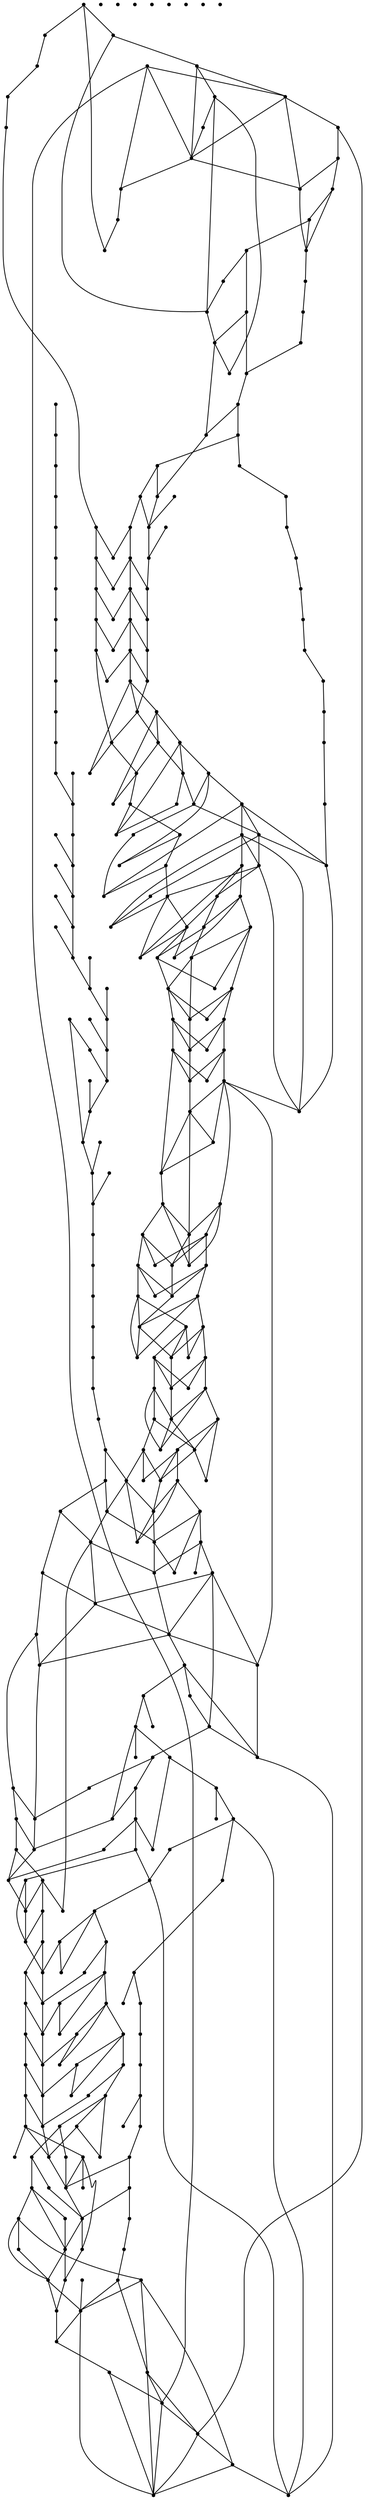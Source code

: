 graph {
  node [shape=point,comment="{\"directed\":false,\"doi\":\"10.1007/978-3-642-00219-9_21\",\"figure\":\"3 (2)\"}"]

  v0 [pos="1454.1928430956461,1021.9108230896009"]
  v1 [pos="1461.4419624151185,1021.245933979382"]
  v2 [pos="1447.0083037620366,1022.5755849970046"]
  v3 [pos="1439.758166432935,1023.2403469044089"]
  v4 [pos="1432.5079654782317,1024.0386717668023"]
  v5 [pos="1425.3224081349927,1024.8367422235672"]
  v6 [pos="1418.0722708058909,1025.7017213606412"]
  v7 [pos="1410.823087860817,1026.5645380498722"]
  v8 [pos="1403.5718688964844,1027.5628257363069"]
  v9 [pos="1396.3873613756755,1028.5589509748988"]
  v10 [pos="1389.1371604209721,1029.6238929360138"]
  v11 [pos="1381.8869912790697,1030.7535811295952"]
  v12 [pos="1374.7045515903205,1031.950941220371"]
  v13 [pos="1367.453332625988,1033.2148283830131"]
  v14 [pos="1360.2021136616552,1034.6112608781305"]
  v15 [pos="1353.0186559632766,1036.0075661704334"]
  v16 [pos="1345.7684550085733,1037.5361623895828"]
  v17 [pos="1338.5172360442407,1039.1983215637217"]
  v18 [pos="1331.3347963554913,1040.928152635055"]
  v19 [pos="1324.081477746298,1042.7891298079066"]
  v20 [pos="1316.833408249256,1044.7836699357476"]
  v21 [pos="1309.6489007284474,1046.9115186129493"]
  v22 [pos="1302.398699773744,1049.2394573170063"]
  v23 [pos="1295.1474808094113,1051.6986693253962"]
  v24 [pos="1287.898361489939,1054.4256432578356"]
  v25 [pos="1280.7138221563293,1057.284081298829"]
  v26 [pos="1273.4636530144269,1060.3434997863778"]
  v27 [pos="1266.2134838725246,1063.6009094543465"]
  v28 [pos="1259.0278947164845,1067.1250634238513"]
  v29 [pos="1458.581546233421,1007.746280908759"]
  v30 [pos="1458.5502424373183,1007.8471527404795"]
  v31 [pos="1449.9021233846975,1007.1168813837235"]
  v32 [pos="1442.6508407947629,1007.1168813837235"]
  v33 [pos="1435.3996854560319,1007.1502085210636"]
  v34 [pos="1429.645386026072,1008.0129616088877"]
  v35 [pos="1422.3962667065996,1008.0797430863825"]
  v36 [pos="1413.716843857876,1007.2501899330841"]
  v37 [pos="1407.9626398663186,1008.2131152371503"]
  v38 [pos="1399.281785441554,1007.3168442077645"]
  v39 [pos="1392.0298665956007,1007.3168442077645"]
  v40 [pos="1384.7828469209892,1007.3501713451049"]
  v41 [pos="1379.0265114717704,1008.5454961908522"]
  v42 [pos="1370.3477885046668,1007.4170800254137"]
  v43 [pos="1363.095869658714,1007.4504071627539"]
  v44 [pos="1357.342683676786,1008.8122404923884"]
  v45 [pos="1348.659538730355,1007.483734300094"]
  v46 [pos="1342.8402457481207,1009.010168071401"]
  v47 [pos="1335.6567562369414,1009.0769495488958"]
  v48 [pos="1326.9773333882176,1007.6129723593981"]
  v49 [pos="1321.1564179531363,1009.2770395757511"]
  v50 [pos="1313.9718786195267,1009.4103481251118"]
  v51 [pos="1306.7227593000543,1009.5427026533657"]
  v52 [pos="1299.4715403357218,1009.6761384055408"]
  v53 [pos="1292.2891006469727,1009.8084929337945"]
  v54 [pos="1285.0378816826399,1010.0084557578357"]
  v55 [pos="1277.7877125407374,1010.1418915100107"]
  v56 [pos="1270.6031732071276,1010.2753272621858"]
  v57 [pos="1263.351986055596,1010.4732548411985"]
  v58 [pos="1256.1017851008926,1010.6733448680541"]
  v59 [pos="1455.6564864402594,1014.098916656495"]
  v60 [pos="1448.4377801584642,1014.2991338861648"]
  v61 [pos="1441.1879609573716,1014.4988423045775"]
  v62 [pos="1433.9694455523822,1014.6947346385618"]
  v63 [pos="1426.7557020675304,1014.8945702597889"]
  v64 [pos="1419.5038468471794,1015.1281146267988"]
  v65 [pos="1412.2866675798282,1016.9234551474842"]
  v66 [pos="1405.0354486154956,1017.123672377154"]
  v67 [pos="1397.8519591043162,1017.3215999561667"]
  v68 [pos="1390.6017899624137,1017.5883442577024"]
  v69 [pos="1383.350570998081,1017.788434284558"]
  v70 [pos="1376.1014516786086,1018.0540973621723"]
  v71 [pos="1368.9169123449992,1018.3198876426013"]
  v72 [pos="1361.6656933806664,1018.586631944137"]
  v73 [pos="1354.4155242387637,1018.8513410006447"]
  v74 [pos="1347.231016717955,1019.1180853021806"]
  v75 [pos="1339.9808157632517,1019.4504662558825"]
  v76 [pos="1332.729596798919,1019.782974412399"]
  v77 [pos="1325.54715711017,1020.1163729886152"]
  v78 [pos="1318.295938145837,1020.447736319803"]
  v79 [pos="1311.0468188263649,1020.7801808749123"]
  v80 [pos="1303.862279492755,1021.1791525018875"]
  v81 [pos="1296.6110605284225,1021.57729731057"]
  v82 [pos="1289.3619412089504,1021.9774773642812"]
  v83 [pos="1282.1107222446176,1022.3755585715564"]
  v84 [pos="1274.927264546239,1022.8423928999478"]
  v85 [pos="1267.674963946675,1023.3070647804964"]
  v86 [pos="1260.4258446272029,1023.7718002624522"]
  v87 [pos="1253.2413052935933,1024.3052888655238"]
  v88 [pos="1365.987653262116,1001.9638953774202"]
  v89 [pos="1329.8712166364803,1002.0941510592384"]
  v90 [pos="1322.6199976721473,1002.0941510592384"]
  v91 [pos="1449.8687835693358,1006.3498484136417"]
  v92 [pos="1442.6175646050033,1006.3498484136417"]
  v93 [pos="1435.4340750938238,1006.4165662897292"]
  v94 [pos="1428.1818063070607,1007.1835356584038"]
  v95 [pos="1420.9681264478106,1007.216862795744"]
  v96 [pos="1413.7502791116403,1006.4165662897292"]
  v97 [pos="1406.4991555857105,1007.2501899330841"]
  v98 [pos="1399.2488591926044,1006.4843017883311"]
  v99 [pos="1392.0632700365643,1006.4843017883309"]
  v100 [pos="1384.814150717092,1006.4843017883311"]
  v101 [pos="1377.5976713313612,1007.383498482445"]
  v102 [pos="1370.380523876811,1006.5510832658256"]
  v103 [pos="1363.1292730996774,1006.5510832658256"]
  v104 [pos="1355.9113303251042,1007.483734300094"]
  v105 [pos="1348.6289348158723,1006.6177375405059"]
  v106 [pos="1341.409528652457,1007.5503885747746"]
  v107 [pos="1334.1954034139944,1007.5503885747746"]
  v108 [pos="1326.9440571984578,1006.6833741926723"]
  v109 [pos="1319.7595178648482,1006.6833741926723"]
  v110 [pos="1312.5093487229458,1006.6833741926723"]
  v111 [pos="1305.258129758613,1006.7500284673526"]
  v112 [pos="1298.0746402474338,1006.7500284673529"]
  v113 [pos="1290.823421283101,1006.7500284673526"]
  v114 [pos="1283.5743019636286,1006.8166827420332"]
  v115 [pos="1276.389762630019,1006.8166827420332"]
  v116 [pos="1269.1406433105467,1006.8166827420332"]
  v117 [pos="1261.8894243462141,1006.8834006181205"]
  v118 [pos="1254.6382053818813,1006.8834006181205"]
  v119 [pos="1247.4557656931322,1006.9500548928011"]
  v120 [pos="1240.2045467287994,1006.9500548928011"]
  v121 [pos="1232.954345774096,1007.0168363702956"]
  v122 [pos="1225.7698382532874,1007.0168363702956"]
  v123 [pos="1218.519669111385,1007.0168363702958"]
  v124 [pos="1211.2705497919126,1007.0825366238691"]
  v125 [pos="1251.7798252194425,1070.782653145531"]
  v126 [pos="1244.52860625511,1074.704951923718"]
  v127 [pos="1237.344098734301,1078.6959402216141"]
  v128 [pos="1230.0928479571676,1082.8183290266566"]
  v129 [pos="1222.8437286376952,1087.07402638106"]
  v130 [pos="1215.6591893040857,1091.2630694607833"]
  v131 [pos="1208.4100699846133,1095.5187668151866"]
  v132 [pos="1201.1588510202805,1099.6411556202293"]
  v133 [pos="1193.9086818783783,1103.6299814702825"]
  v134 [pos="1186.7251923671988,1107.4199257202158"]
  v135 [pos="1179.473973402866,1111.0097799432938"]
  v136 [pos="1172.2227544385332,1114.3349251098641"]
  v137 [pos="1165.040314749784,1117.3933259748987"]
  v138 [pos="1157.7890957854515,1120.186063762319"]
  v139 [pos="1248.9172457672828,1010.8734348949095"]
  v140 [pos="1241.6681264478107,1011.0723800964365"]
  v141 [pos="1234.4169074834779,1011.2715161021849"]
  v142 [pos="1227.1677881640057,1011.5381968023137"]
  v143 [pos="1219.983248830396,1011.8029058588211"]
  v144 [pos="1212.7320298660634,1012.069650160357"]
  v145 [pos="1205.482910546591,1012.3365216647071"]
  v146 [pos="1198.2983712129812,1012.6677577930807"]
  v147 [pos="1191.048202071079,1013.0679378467917"]
  v148 [pos="1183.7980329291765,1013.3994283807938"]
  v149 [pos="1176.6134935955668,1013.8651814852637"]
  v150 [pos="1169.3643742760946,1014.264153112239"]
  v151 [pos="1162.1131553117618,1014.7956064702823"]
  v152 [pos="1154.9286159781523,1015.3281410522472"]
  v153 [pos="1245.992185974121,1024.8367422235672"]
  v154 [pos="1238.7409670097882,1025.3681955816105"]
  v155 [pos="1231.5575093114098,1025.9663668157414"]
  v156 [pos="1224.3073083567065,1026.5645380498722"]
  v157 [pos="1217.0560893923737,1027.2294271600906"]
  v158 [pos="1209.8736497036246,1027.895206690009"]
  v159 [pos="1202.6224307392918,1028.6256688509864"]
  v160 [pos="1195.3712117749592,1029.3582934598066"]
  v161 [pos="1188.1867042541503,1030.1553462940574"]
  v162 [pos="1180.9375531218773,1031.0203254311311"]
  v163 [pos="1173.6863341575445,1031.8842233442838"]
  v164 [pos="1166.4372148380724,1032.8146483293021"]
  v165 [pos="1159.2526755044628,1033.812936015737"]
  v166 [pos="1152.00250636256,1034.8768603543379"]
  v167 [pos="1178.010393683855,1003.0934563681872"]
  v168 [pos="1170.8258543502452,1003.2268921203622"]
  v169 [pos="1163.576735030773,1003.3603278725375"]
  v170 [pos="1156.3255160664403,1003.4916011768696"]
  v171 [pos="1149.142026555261,1003.6249097262305"]
  v172 [pos="1141.8918574133584,1003.8249997530861"]
  v173 [pos="1134.6406384490256,1004.0240721574273"]
  v174 [pos="1204.086010458303,1007.0825366238691"]
  v175 [pos="1196.8347914939702,1007.1491908985495"]
  v176 [pos="1189.5846223520678,1007.2158451732298"]
  v177 [pos="1182.4011328408883,1007.2158451732298"]
  v178 [pos="1175.1499138765555,1007.2824994479104"]
  v179 [pos="1167.9007945570834,1007.3491537225907"]
  v180 [pos="1160.6829154081122,1008.4464051985317"]
  v181 [pos="1153.4316328181776,1008.5131866760264"]
  v182 [pos="1146.2473479869755,1008.5799681535209"]
  v183 [pos="1138.9999465587525,1008.6466224282012"]
  v184 [pos="1131.7486003432164,1008.713276702882"]
  v185 [pos="1124.5310393222542,1008.7799309775623"]
  v186 [pos="1150.538926643549,1122.6462933932228"]
  v187 [pos="1143.3554371323696,1124.8419411704335"]
  v188 [pos="1136.1042181680366,1126.8353364729458"]
  v189 [pos="1128.8550988485645,1128.6308041964453"]
  v190 [pos="1121.6705595149551,1130.2272631170108"]
  v191 [pos="1114.4193405506223,1131.6901590825871"]
  v192 [pos="1107.1691714087196,1133.0865915777044"]
  v193 [pos="1147.6784468362498,1015.9919489385443"]
  v194 [pos="1140.4282776943473,1016.6578556712768"]
  v195 [pos="1133.1770587300146,1017.4549085055273"]
  v196 [pos="1125.9946190412652,1018.253233367921"]
  v197 [pos="1118.7434000769326,1019.2515210543554"]
  v198 [pos="1111.4931991222293,1020.3144277704421"]
  v199 [pos="1104.3097414238507,1021.57729731057"]
  v200 [pos="1097.0574726370878,1023.0403840803676"]
  v201 [pos="1117.3133510500884,1008.9131123241086"]
  v202 [pos="1110.0617503321446,1009.0128393305008"]
  v203 [pos="1102.8461617048395,1008.0129616088877"]
  v204 [pos="1095.5938929180766,1008.2131152371503"]
  v205 [pos="1088.4125030517578,1008.4120604386771"]
  v206 [pos="1084.0217002691224,1007.4825894747657"]
  v207 [pos="1081.161284087425,1008.6789319430275"]
  v208 [pos="1099.9856818975404,1134.4162425953268"]
  v209 [pos="1092.7334449235782,1135.8125478876298"]
  v210 [pos="1085.4853436137355,1137.3422889321077"]
  v211 [pos="1078.2341246494027,1139.136675431686"]
  v212 [pos="1071.0506351382232,1141.5959510414827"]
  v213 [pos="1063.79940026749,1145.1212498363157"]
  v214 [pos="1056.5481813031574,1150.9723248873634"]
  v215 [pos="1127.4581987602764,1004.2230173589542"]
  v216 [pos="1120.2069797959439,1004.4898888633043"]
  v217 [pos="1112.9568106540414,1004.8211249916778"]
  v218 [pos="1105.7055598769075,1005.2213050453888"]
  v219 [pos="1098.5221021785292,1005.686104128752"]
  v220 [pos="1091.2708832141964,1006.4165662897292"]
  v221 [pos="1076.8037574945492,1009.1425862010619"]
  v222 [pos="1073.9436594408612,1010.1420187128251"]
  v223 [pos="1069.5870554192122,1011.4715425276331"]
  v224 [pos="1062.3358205484788,1015.0624779746324"]
  v225 [pos="1055.1513130276703,1021.1124982272072"]
  v226 [pos="1144.7523372206576,1035.9407846929387"]
  v227 [pos="1137.567797887048,1037.1371271612002"]
  v228 [pos="1130.3165789227153,1038.4001239041424"]
  v229 [pos="1123.0674596032432,1039.7296477189507"]
  v230 [pos="1115.8829202696334,1041.1260802140678"]
  v231 [pos="1108.632751127731,1042.655821258546"]
  v232 [pos="1101.3815321633979,1044.3188708523846"]
  v233 [pos="1094.1980426522189,1046.0476206997969"]
  v234 [pos="1086.9489233327465,1047.9764605740643"]
  v235 [pos="1079.6977043684137,1050.169945903432"]
  v236 [pos="1072.4475352265113,1052.5636484624697"]
  v237 [pos="1065.2630117993021,1055.422913321756"]
  v238 [pos="1058.0117610221687,1059.0805030434358"]
  v239 [pos="1050.7615759738655,1064.5991971407811"]
  v240 [pos="1457.0859628366868,1007.0835542463833"]
  v241 [pos="1451.2989598473837,1007.9135526095315"]
  v242 [pos="1444.1138478833575,1008.0134068187376"]
  v243 [pos="1436.8638378054598,1008.0798066877896"]
  v244 [pos="1429.6120462107103,1008.1463337596556"]
  v245 [pos="1437.6284266627113,1134.8142602011949"]
  v246 [pos="1437.628426662711,1144.1239797723954"]
  v247 [pos="1437.6284266627113,1153.43249091686"]
  v248 [pos="1437.6284266627113,1162.7411292641389"]
  v249 [pos="1437.6284266627113,1172.0508488353394"]
  v250 [pos="1422.4316425412198,1008.2464423744905"]
  v251 [pos="1403.6058449678644,1039.1660120488957"]
  v252 [pos="1415.1797873208689,1008.346423786511"]
  v253 [pos="1412.2540276460868,1015.3280774508398"]
  v254 [pos="1396.3539261219112,1040.8298248596202"]
  v255 [pos="1405.0687248052552,1015.5949489551899"]
  v256 [pos="1407.9298408685727,1008.4464051985317"]
  v257 [pos="1400.711452714787,1008.5131866760264"]
  v258 [pos="1397.8175694665242,1015.8278573081286"]
  v259 [pos="1393.493446314612,1008.6132952908611"]
  v260 [pos="1390.5655869949694,1016.0612744723244"]
  v261 [pos="1386.2458540095838,1008.6789319430275"]
  v262 [pos="1383.386010458303,1016.3244570950606"]
  v263 [pos="1376.1347278683684,1016.6244013311223"]
  v264 [pos="1379.028611116631,1008.7790405578621"]
  v265 [pos="1371.8107319676596,1008.8454404269141"]
  v266 [pos="1368.8835725296376,1016.9245999728125"]
  v267 [pos="1361.6996694520462,1017.2235265863601"]
  v268 [pos="1357.307594157374,1009.0450216425124"]
  v269 [pos="1354.447814231695,1017.5235980252362"]
  v270 [pos="1331.3015201657317,1056.1222743946432"]
  v271 [pos="1347.1965316417604,1017.820743799384"]
  v272 [pos="1350.123691079783,1009.1451302573473"]
  v273 [pos="1339.982979033714,1018.1875967157548"]
  v274 [pos="1342.876735030773,1009.211402923585"]
  v275 [pos="1332.7656088895574,1018.5862503356943"]
  v276 [pos="1335.6254524408384,1009.3113843356055"]
  v277 [pos="1325.5138172948082,1018.9531032520649"]
  v278 [pos="1313.938538804165,1009.5442926885439"]
  v279 [pos="1306.720659655194,1009.6441468977505"]
  v280 [pos="1299.5034167622412,1009.744128309771"]
  v281 [pos="1292.2556972060092,1009.8109097872657"]
  v282 [pos="1285.0379453082417,1009.9108911992862"]
  v283 [pos="1277.8192390264467,1010.0438181402042"]
  v284 [pos="1270.569419825354,1010.2409825023315"]
  v285 [pos="1263.3217002691224,1010.4389100813441"]
  v286 [pos="1256.1372245611146,1010.6390001081995"]
  v287 [pos="1248.8852420895598,1010.8722900695811"]
  v288 [pos="1241.6354228884675,1011.0723800964365"]
  v289 [pos="1258.99757711721,1074.906186775902"]
  v290 [pos="1234.4501836732375,1011.3378523698298"]
  v291 [pos="1251.7798252194425,1077.0985272799414"]
  v292 [pos="1227.1990283345067,1011.5710151283968"]
  v293 [pos="1222.8749688081962,1087.141825481069"]
  v294 [pos="1244.5612461888513,1079.4264659839987"]
  v295 [pos="1219.9519450342932,1011.8039234813355"]
  v296 [pos="1230.059508141806,1084.447033860641"]
  v297 [pos="1212.7674693262852,1012.0706677828712"]
  v298 [pos="1205.5162503619526,1012.3367760703356"]
  v299 [pos="1215.6279491335845,1090.000963137541"]
  v300 [pos="1198.2650313976199,1012.6030115606145"]
  v301 [pos="1208.3766665436501,1092.9565205272338"]
  v302 [pos="1191.0471522486487,1012.9027013910477"]
  v303 [pos="1201.1921908356421,1096.0492025507156"]
  v304 [pos="1183.8292730996775,1013.23152066595"]
  v305 [pos="1186.6897529069765,1102.5682195795243"]
  v306 [pos="1176.582189799464,1013.631700719661"]
  v307 [pos="1173.7217099921647,1031.8518502280504"]
  v308 [pos="1179.5093492374863,1105.99035689198"]
  v309 [pos="1169.3645015272982,1013.9984264332174"]
  v310 [pos="1166.4705546534337,1032.7824660172905"]
  v311 [pos="1172.2581938987555,1109.4498918318325"]
  v312 [pos="1162.1464315015214,1014.3972072559714"]
  v313 [pos="1159.2192720634991,1033.7152442543734"]
  v314 [pos="1165.0069113088207,1112.8075373174504"]
  v315 [pos="1154.8952761627907,1014.8971143160743"]
  v316 [pos="1147.6438663216522,1015.4261508206464"]
  v317 [pos="1150.5712166364801,1119.2889023132334"]
  v318 [pos="1140.4597087416537,1015.9929665610584"]
  v319 [pos="1133.2122436878294,1016.6252917508223"]
  v320 [pos="1125.9613428515058,1017.3893990561755"]
  v321 [pos="1118.7765490154889,1018.2207966502806"]
  v322 [pos="1111.5257754303689,1019.1837219543468"]
  v323 [pos="1102.8441256855808,1009.1425862010619"]
  v324 [pos="1104.2741110868233,1020.2832630809446"]
  v325 [pos="1095.6301276983218,1009.3093490905771"]
  v326 [pos="1092.7033500139103,1135.7135840981232"]
  v327 [pos="1089.8073034951854,1024.7034336742063"]
  v328 [pos="1085.5185561778933,1137.307816969439"]
  v329 [pos="1082.6248638064362,1026.6979738020473"]
  v330 [pos="1075.3736448421034,1029.0914219554563"]
  v331 [pos="1068.1556384419287,1030.1237999961168"]
  v332 [pos="1073.9100651230922,1009.010168071401"]
  v333 [pos="1068.1234438874,1032.084249769732"]
  v334 [pos="1060.904324039193,1034.046480382747"]
  v335 [pos="1075.3737084677052,1027.230953593862"]
  v336 [pos="1066.7265915183134,1009.609356928046"]
  v337 [pos="1060.9389522729919,1036.139920698687"]
  v338 [pos="1053.6576543053916,1039.9955016007866"]
  v339 [pos="1059.4753725539804,1010.6733448680541"]
  v340 [pos="1058.0439078574955,1058.9793768060867"]
  v341 [pos="1053.687733308659,1042.057713625822"]
  v342 [pos="1046.4731149717818,1051.1691240095668"]
  v343 [pos="1052.224121776847,1012.6677577930807"]
  v344 [pos="1049.364723604779,1162.7411292641389"]
  v345 [pos="1047.9011279793672,1034.0131532454068"]
  v346 [pos="1046.4396160924157,1053.02940156694"]
  v347 [pos="1044.9760363734044,1017.123672377154"]
  v348 [pos="1043.5791521915169,1076.7671003473465"]
  v349 [pos="1045.0095352527705,1018.4877953574451"]

  v0 -- v1 [id="-1",pos="1454.1928430956461,1021.9108230896009 1456.6185604725101,1021.6975584650827 1459.034312675482,1021.4706433406113 1461.4419624151185,1021.245933979382"]
  v2 -- v0 [id="-2",pos="1447.0083037620366,1022.5755849970046 1449.414425267923,1022.3878915596622 1451.80848904804,1022.156248300334 1454.1928430956461,1021.9108230896009"]
  v348 -- v1 [id="-3",pos="1043.5791521915169,1076.7671003473465 1042.1166063885355,1180.892716455634 1042.1166063885355,1180.892716455634 1042.1166063885355,1180.892716455634 1461.4408807798873,1180.892716455634 1461.4408807798873,1180.892716455634 1461.4408807798873,1180.892716455634 1461.4419624151185,1021.245933979382 1461.4419624151185,1021.245933979382 1461.4419624151185,1021.245933979382"]
  v342 -- v349 [id="-4",pos="1046.4731149717818,1051.1691240095668 1045.0095352527705,1018.4877953574451 1045.0095352527705,1018.4877953574451 1045.0095352527705,1018.4877953574451"]
  v348 -- v342 [id="-5",pos="1043.5791521915169,1076.7671003473465 1046.4731149717818,1051.1691240095668 1046.4731149717818,1051.1691240095668 1046.4731149717818,1051.1691240095668"]
  v3 -- v2 [id="-9",pos="1439.758166432935,1023.2403469044089 1442.190724332599,1023.1039508756783 1444.605562354167,1022.861729233266 1447.0083037620366,1022.5755849970046"]
  v348 -- v346 [id="-12",pos="1043.5791521915169,1076.7671003473465 1046.4396160924157,1053.02940156694 1046.4396160924157,1053.02940156694 1046.4396160924157,1053.02940156694"]
  v4 -- v3 [id="-13",pos="1432.5079654782317,1024.0386717668023 1434.9394196531234,1023.8520551959773 1437.3576300662394,1023.5991354231894 1439.758166432935,1023.2403469044089"]
  v342 -- v346 [id="-14",pos="1046.4731149717818,1051.1691240095668 1042.1166063885355,1062.4035493635706 1042.1166063885355,1062.4035493635706 1042.1166063885355,1062.4035493635706 1046.307243027798,1065.4630314525266 1046.307243027798,1065.4630314525266 1046.307243027798,1065.4630314525266 1046.4396160924157,1053.02940156694 1046.4396160924157,1053.02940156694 1046.4396160924157,1053.02940156694"]
  v349 -- v347 [id="-15",pos="1045.0095352527705,1018.4877953574451 1044.9760363734044,1017.123672377154 1044.9760363734044,1017.123672377154 1044.9760363734044,1017.123672377154"]
  v342 -- v345 [id="-16",pos="1046.4731149717818,1051.1691240095668 1047.9011279793672,1034.0131532454068 1047.9011279793672,1034.0131532454068 1047.9011279793672,1034.0131532454068"]
  v5 -- v4 [id="-17",pos="1425.3224081349927,1024.8367422235672 1427.729857589855,1024.6300968071473 1430.1254625803404,1024.3676254282425 1432.5079654782317,1024.0386717668023"]
  v6 -- v5 [id="-18",pos="1418.0722708058909,1025.7017213606412 1420.4982829242324,1025.4497558112396 1422.9162923366944,1025.1711198739295 1425.3224081349927,1024.8367422235672"]
  v7 -- v6 [id="-19",pos="1410.823087860817,1026.5645380498722 1413.2484469073306,1026.3161674859682 1415.6643477500513,1026.022309534844 1418.0722708058909,1025.7017213606412"]
  v348 -- v239 [id="-22",pos="1043.5791521915169,1076.7671003473465 1050.7615759738655,1064.5991971407811 1050.7615759738655,1064.5991971407811 1050.7615759738655,1064.5991971407811"]
  v347 -- v343 [id="-31",pos="1044.9760363734044,1017.123672377154 1052.224121776847,1012.6677577930807 1052.224121776847,1012.6677577930807 1052.224121776847,1012.6677577930807"]
  v346 -- v341 [id="-40",pos="1046.4396160924157,1053.02940156694 1053.687733308659,1042.057713625822 1053.687733308659,1042.057713625822 1053.687733308659,1042.057713625822"]
  v338 -- v346 [id="-41",pos="1053.6576543053916,1039.9955016007866 1046.4396160924157,1053.02940156694 1046.4396160924157,1053.02940156694 1046.4396160924157,1053.02940156694"]
  v346 -- v239 [id="-42",pos="1046.4396160924157,1053.02940156694 1046.440665914846,1061.340642647484 1046.440665914846,1061.340642647484 1046.440665914846,1061.340642647484 1050.7615759738655,1064.5991971407811 1050.7615759738655,1064.5991971407811 1050.7615759738655,1064.5991971407811"]
  v345 -- v225 [id="-49",pos="1047.9011279793672,1034.0131532454068 1055.1513130276703,1021.1124982272072 1055.1513130276703,1021.1124982272072 1055.1513130276703,1021.1124982272072"]
  v344 -- v214 [id="-60",pos="1049.364723604779,1162.7411292641389 1056.5481813031574,1150.9723248873634 1056.5481813031574,1150.9723248873634 1056.5481813031574,1150.9723248873634"]
  v343 -- v339 [id="-69",pos="1052.224121776847,1012.6677577930807 1059.4753725539804,1010.6733448680541 1059.4753725539804,1010.6733448680541 1059.4753725539804,1010.6733448680541"]
  v334 -- v341 [id="-76",pos="1060.904324039193,1034.046480382747 1053.687733308659,1042.057713625822 1053.687733308659,1042.057713625822 1053.687733308659,1042.057713625822"]
  v341 -- v342 [id="-77",pos="1053.687733308659,1042.057713625822 1046.4731149717818,1051.1691240095668 1046.4731149717818,1051.1691240095668 1046.4731149717818,1051.1691240095668"]
  v341 -- v337 [id="-78",pos="1053.687733308659,1042.057713625822 1060.9389522729919,1036.139920698687 1060.9389522729919,1036.139920698687 1060.9389522729919,1036.139920698687"]
  v339 -- v336 [id="-105",pos="1059.4753725539804,1010.6733448680541 1066.7265915183134,1009.609356928046 1066.7265915183134,1009.609356928046 1066.7265915183134,1009.609356928046"]
  v331 -- v337 [id="-112",pos="1068.1556384419287,1030.1237999961168 1060.9389522729919,1036.139920698687 1060.9389522729919,1036.139920698687 1060.9389522729919,1036.139920698687"]
  v337 -- v338 [id="-113",pos="1060.9389522729919,1036.139920698687 1053.6576543053916,1039.9955016007866 1053.6576543053916,1039.9955016007866 1053.6576543053916,1039.9955016007866"]
  v337 -- v333 [id="-114",pos="1060.9389522729919,1036.139920698687 1068.1234438874,1032.084249769732 1068.1234438874,1032.084249769732 1068.1234438874,1032.084249769732"]
  v336 -- v332 [id="-141",pos="1066.7265915183134,1009.609356928046 1073.9100651230922,1009.010168071401 1073.9100651230922,1009.010168071401 1073.9100651230922,1009.010168071401"]
  v335 -- v333 [id="-148",pos="1075.3737084677052,1027.230953593862 1068.1234438874,1032.084249769732 1068.1234438874,1032.084249769732 1068.1234438874,1032.084249769732"]
  v333 -- v334 [id="-149",pos="1068.1234438874,1032.084249769732 1060.904324039193,1034.046480382747 1060.904324039193,1034.046480382747 1060.904324039193,1034.046480382747"]
  v333 -- v330 [id="-150",pos="1068.1234438874,1032.084249769732 1075.3736448421034,1029.0914219554563 1075.3736448421034,1029.0914219554563 1075.3736448421034,1029.0914219554563"]
  v8 -- v7 [id="-165",pos="1403.5718688964844,1027.5628257363069 1405.9927807745391,1027.233163232509 1408.4126623609807,1026.9215981079965 1410.823087860817,1026.5645380498722"]
  v332 -- v330 [id="-180",pos="1073.9100651230922,1009.010168071401 1073.7109169893486,1014.594626023727 1073.7109169893486,1014.594626023727 1073.7109169893486,1014.594626023727 1075.3736448421034,1029.0914219554563 1075.3736448421034,1029.0914219554563 1075.3736448421034,1029.0914219554563"]
  v332 -- v221 [id="-181",pos="1073.9100651230922,1009.010168071401 1076.8037574945492,1009.1425862010619 1076.8037574945492,1009.1425862010619 1076.8037574945492,1009.1425862010619"]
  v221 -- v207 [id="-187",pos="1076.8037574945492,1009.1425862010619 1081.161284087425,1008.6789319430275 1081.161284087425,1008.6789319430275 1081.161284087425,1008.6789319430275"]
  v330 -- v329 [id="-188",pos="1075.3736448421034,1029.0914219554563 1082.6248638064362,1026.6979738020473 1082.6248638064362,1026.6979738020473 1082.6248638064362,1026.6979738020473"]
  v330 -- v331 [id="-189",pos="1075.3736448421034,1029.0914219554563 1068.1556384419287,1030.1237999961168 1068.1556384419287,1030.1237999961168 1068.1556384419287,1030.1237999961168"]
  v207 -- v329 [id="-211",pos="1081.161284087425,1008.6789319430275 1080.9621995792832,1014.1318621853925 1080.9621995792832,1014.1318621853925 1080.9621995792832,1014.1318621853925 1082.6248638064362,1026.6979738020473 1082.6248638064362,1026.6979738020473 1082.6248638064362,1026.6979738020473"]
  v329 -- v327 [id="-218",pos="1082.6248638064362,1026.6979738020473 1089.8073034951854,1024.7034336742063 1089.8073034951854,1024.7034336742063 1089.8073034951854,1024.7034336742063"]
  v205 -- v327 [id="-240",pos="1088.4125030517578,1008.4120604386771 1088.2133549180141,1013.8652450866709 1088.2133549180141,1013.8652450866709 1088.2133549180141,1013.8652450866709 1089.8073034951854,1024.7034336742063 1089.8073034951854,1024.7034336742063 1089.8073034951854,1024.7034336742063"]
  v327 -- v200 [id="-247",pos="1089.8073034951854,1024.7034336742063 1097.0574726370878,1023.0403840803676 1097.0574726370878,1023.0403840803676 1097.0574726370878,1023.0403840803676"]
  v325 -- v200 [id="-280",pos="1095.6301276983218,1009.3093490905771 1097.0574726370878,1023.0403840803676 1097.0574726370878,1023.0403840803676 1097.0574726370878,1023.0403840803676"]
  v203 -- v324 [id="-309",pos="1102.8461617048395,1008.0129616088877 1104.2741110868233,1020.2832630809446 1104.2741110868233,1020.2832630809446 1104.2741110868233,1020.2832630809446"]
  v323 -- v199 [id="-316",pos="1102.8441256855808,1009.1425862010619 1104.3097414238507,1021.57729731057 1104.3097414238507,1021.57729731057 1104.3097414238507,1021.57729731057"]
  v9 -- v8 [id="-335",pos="1396.3873613756755,1028.5589509748988 1398.7813638136406,1028.199289152565 1401.1771132096583,1027.8721180059308 1403.5718688964844,1027.5628257363069"]
  v202 -- v322 [id="-347",pos="1110.0617503321446,1009.0128393305008 1111.5257754303689,1019.1837219543468 1111.5257754303689,1019.1837219543468 1111.5257754303689,1019.1837219543468"]
  v202 -- v198 [id="-354",pos="1110.0617503321446,1009.0128393305008 1111.4931991222293,1020.3144277704421 1111.4931991222293,1020.3144277704421 1111.4931991222293,1020.3144277704421"]
  v201 -- v321 [id="-381",pos="1117.3133510500884,1008.9131123241086 1118.7765490154889,1018.2207966502806 1118.7765490154889,1018.2207966502806 1118.7765490154889,1018.2207966502806"]
  v201 -- v197 [id="-388",pos="1117.3133510500884,1008.9131123241086 1118.7434000769326,1019.2515210543554 1118.7434000769326,1019.2515210543554 1118.7434000769326,1019.2515210543554"]
  v185 -- v320 [id="-417",pos="1124.5310393222542,1008.7799309775623 1125.9613428515058,1017.3893990561755 1125.9613428515058,1017.3893990561755 1125.9613428515058,1017.3893990561755"]
  v185 -- v196 [id="-424",pos="1124.5310393222542,1008.7799309775623 1125.9946190412652,1018.253233367921 1125.9946190412652,1018.253233367921 1125.9946190412652,1018.253233367921"]
  v184 -- v319 [id="-453",pos="1131.7486003432164,1008.713276702882 1133.2122436878294,1016.6252917508223 1133.2122436878294,1016.6252917508223 1133.2122436878294,1016.6252917508223"]
  v184 -- v195 [id="-460",pos="1131.7486003432164,1008.713276702882 1133.1770587300146,1017.4549085055273 1133.1770587300146,1017.4549085055273 1133.1770587300146,1017.4549085055273"]
  v183 -- v318 [id="-489",pos="1138.9999465587525,1008.6466224282012 1140.4597087416537,1015.9929665610584 1140.4597087416537,1015.9929665610584 1140.4597087416537,1015.9929665610584"]
  v183 -- v194 [id="-496",pos="1138.9999465587525,1008.6466224282012 1140.4282776943473,1016.6578556712768 1140.4282776943473,1016.6578556712768 1140.4282776943473,1016.6578556712768"]
  v317 -- v187 [id="-508",pos="1150.5712166364801,1119.2889023132334 1143.3554371323696,1124.8419411704335 1143.3554371323696,1124.8419411704335 1143.3554371323696,1124.8419411704335"]
  v182 -- v316 [id="-525",pos="1146.2473479869755,1008.5799681535209 1147.6438663216522,1015.4261508206464 1147.6438663216522,1015.4261508206464 1147.6438663216522,1015.4261508206464"]
  v182 -- v193 [id="-532",pos="1146.2473479869755,1008.5799681535209 1147.6784468362498,1015.9919489385443 1147.6784468362498,1015.9919489385443 1147.6784468362498,1015.9919489385443"]
  v181 -- v315 [id="-561",pos="1153.4316328181776,1008.5131866760264 1154.8952761627907,1014.8971143160743 1154.8952761627907,1014.8971143160743 1154.8952761627907,1014.8971143160743"]
  v181 -- v152 [id="-568",pos="1153.4316328181776,1008.5131866760264 1154.9286159781523,1015.3281410522472 1154.9286159781523,1015.3281410522472 1154.9286159781523,1015.3281410522472"]
  v10 -- v9 [id="-580",pos="1389.1371604209721,1029.6238929360138 1391.55025029614,1029.2279087535844 1393.9679387673064,1028.8770964014298 1396.3873613756755,1028.5589509748988"]
  v314 -- v138 [id="-584",pos="1165.0069113088207,1112.8075373174504 1157.7890957854515,1120.186063762319 1157.7890957854515,1120.186063762319 1157.7890957854515,1120.186063762319"]
  v180 -- v312 [id="-601",pos="1160.6829154081122,1008.4464051985317 1162.1464315015214,1014.3972072559714 1162.1464315015214,1014.3972072559714 1162.1464315015214,1014.3972072559714"]
  v180 -- v151 [id="-608",pos="1160.6829154081122,1008.4464051985317 1162.1131553117618,1014.7956064702823 1162.1131553117618,1014.7956064702823 1162.1131553117618,1014.7956064702823"]
  v311 -- v137 [id="-620",pos="1172.2581938987555,1109.4498918318325 1165.040314749784,1117.3933259748987 1165.040314749784,1117.3933259748987 1165.040314749784,1117.3933259748987"]
  v179 -- v309 [id="-637",pos="1167.9007945570834,1007.3491537225907 1169.3645015272982,1013.9984264332174 1169.3645015272982,1013.9984264332174 1169.3645015272982,1013.9984264332174"]
  v179 -- v150 [id="-645",pos="1167.9007945570834,1007.3491537225907 1169.3643742760946,1014.264153112239 1169.3643742760946,1014.264153112239 1169.3643742760946,1014.264153112239"]
  v308 -- v136 [id="-659",pos="1179.5093492374863,1105.99035689198 1172.2227544385332,1114.3349251098641 1172.2227544385332,1114.3349251098641 1172.2227544385332,1114.3349251098641"]
  v178 -- v306 [id="-676",pos="1175.1499138765555,1007.2824994479104 1176.582189799464,1013.631700719661 1176.582189799464,1013.631700719661 1176.582189799464,1013.631700719661"]
  v178 -- v149 [id="-684",pos="1175.1499138765555,1007.2824994479104 1176.6134935955668,1013.8651814852637 1176.6134935955668,1013.8651814852637 1176.6134935955668,1013.8651814852637"]
  v305 -- v135 [id="-698",pos="1186.6897529069765,1102.5682195795243 1179.473973402866,1111.0097799432938 1179.473973402866,1111.0097799432938 1179.473973402866,1111.0097799432938"]
  v11 -- v10 [id="-705",pos="1381.8869912790697,1030.7535811295952 1384.2972929354883,1030.3254985989024 1386.714927373725,1029.9521091414829 1389.1371604209721,1029.6238929360138"]
  v177 -- v304 [id="-717",pos="1182.4011328408883,1007.2158451732298 1183.8292730996775,1013.23152066595 1183.8292730996775,1013.23152066595 1183.8292730996775,1013.23152066595"]
  v177 -- v148 [id="-721",pos="1182.4011328408883,1007.2158451732298 1183.7980329291765,1013.3994283807938 1183.7980329291765,1013.3994283807938 1183.7980329291765,1013.3994283807938"]
  v303 -- v134 [id="-735",pos="1201.1921908356421,1096.0492025507156 1186.7251923671988,1107.4199257202158 1186.7251923671988,1107.4199257202158 1186.7251923671988,1107.4199257202158"]
  v176 -- v302 [id="-752",pos="1189.5846223520678,1007.2158451732298 1191.0471522486487,1012.9027013910477 1191.0471522486487,1012.9027013910477 1191.0471522486487,1012.9027013910477"]
  v176 -- v147 [id="-756",pos="1189.5846223520678,1007.2158451732298 1191.048202071079,1013.0679378467917 1191.048202071079,1013.0679378467917 1191.048202071079,1013.0679378467917"]
  v301 -- v133 [id="-770",pos="1208.3766665436501,1092.9565205272338 1193.9086818783783,1103.6299814702825 1193.9086818783783,1103.6299814702825 1193.9086818783783,1103.6299814702825"]
  v175 -- v300 [id="-787",pos="1196.8347914939702,1007.1491908985495 1198.2650313976199,1012.6030115606145 1198.2650313976199,1012.6030115606145 1198.2650313976199,1012.6030115606145"]
  v175 -- v146 [id="-794",pos="1196.8347914939702,1007.1491908985495 1198.2983712129812,1012.6677577930807 1198.2983712129812,1012.6677577930807 1198.2983712129812,1012.6677577930807"]
  v299 -- v132 [id="-805",pos="1215.6279491335845,1090.000963137541 1201.1588510202805,1099.6411556202293 1201.1588510202805,1099.6411556202293 1201.1588510202805,1099.6411556202293"]
  v159 -- v145 [id="-813",pos="1202.6224307392918,1028.6256688509864 1202.42334623115,1024.1729979386773 1202.42334623115,1024.1729979386773 1202.42334623115,1024.1729979386773 1205.482910546591,1012.3365216647071 1205.482910546591,1012.3365216647071 1205.482910546591,1012.3365216647071"]
  v174 -- v298 [id="-820",pos="1204.086010458303,1007.0825366238691 1205.5162503619526,1012.3367760703356 1205.5162503619526,1012.3367760703356 1205.5162503619526,1012.3367760703356"]
  v174 -- v145 [id="-822",pos="1204.086010458303,1007.0825366238691 1205.482910546591,1012.3365216647071 1205.482910546591,1012.3365216647071 1205.482910546591,1012.3365216647071"]
  v159 -- v298 [id="-830",pos="1202.6224307392918,1028.6256688509864 1202.7568716359692,1024.1729979386773 1202.7568716359692,1024.1729979386773 1202.7568716359692,1024.1729979386773 1205.5162503619526,1012.3367760703356 1205.5162503619526,1012.3367760703356 1205.5162503619526,1012.3367760703356"]
  v293 -- v131 [id="-836",pos="1222.8749688081962,1087.141825481069 1208.4100699846133,1095.5187668151866 1208.4100699846133,1095.5187668151866 1208.4100699846133,1095.5187668151866"]
  v158 -- v144 [id="-844",pos="1209.8736497036246,1027.895206690009 1209.674501569881,1023.3726378312554 1209.674501569881,1023.3726378312554 1209.674501569881,1023.3726378312554 1212.7320298660634,1012.069650160357 1212.7320298660634,1012.069650160357 1212.7320298660634,1012.069650160357"]
  v124 -- v297 [id="-851",pos="1211.2705497919126,1007.0825366238691 1212.7674693262852,1012.0706677828712 1212.7674693262852,1012.0706677828712 1212.7674693262852,1012.0706677828712"]
  v124 -- v144 [id="-853",pos="1211.2705497919126,1007.0825366238691 1212.7320298660634,1012.069650160357 1212.7320298660634,1012.069650160357 1212.7320298660634,1012.069650160357"]
  v158 -- v297 [id="-861",pos="1209.8736497036246,1027.895206690009 1210.0039549361827,1023.3726378312554 1210.0039549361827,1023.3726378312554 1210.0039549361827,1023.3726378312554 1212.7674693262852,1012.0706677828712 1212.7674693262852,1012.0706677828712 1212.7674693262852,1012.0706677828712"]
  v296 -- v130 [id="-867",pos="1230.059508141806,1084.447033860641 1215.6591893040857,1091.2630694607833 1215.6591893040857,1091.2630694607833 1215.6591893040857,1091.2630694607833"]
  v157 -- v295 [id="-875",pos="1217.0560893923737,1027.2294271600906 1216.8591045290925,1022.6432568941993 1216.8591045290925,1022.6432568941993 1216.8591045290925,1022.6432568941993 1219.9519450342932,1011.8039234813355 1219.9519450342932,1011.8039234813355 1219.9519450342932,1011.8039234813355"]
  v157 -- v143 [id="-878",pos="1217.0560893923737,1027.2294271600906 1217.0550713827442,1022.6432568941993 1217.0550713827442,1022.6432568941993 1217.0550713827442,1022.6432568941993 1219.983248830396,1011.8029058588211 1219.983248830396,1011.8029058588211 1219.983248830396,1011.8029058588211"]
  v123 -- v295 [id="-882",pos="1218.519669111385,1007.0168363702958 1219.9519450342932,1011.8039234813355 1219.9519450342932,1011.8039234813355 1219.9519450342932,1011.8039234813355"]
  v123 -- v143 [id="-889",pos="1218.519669111385,1007.0168363702958 1219.983248830396,1011.8029058588211 1219.983248830396,1011.8029058588211 1219.983248830396,1011.8029058588211"]
  v294 -- v129 [id="-898",pos="1244.5612461888513,1079.4264659839987 1222.8437286376952,1087.07402638106 1222.8437286376952,1087.07402638106 1222.8437286376952,1087.07402638106"]
  v294 -- v293 [id="-904",pos="1244.5612461888513,1079.4264659839987 1222.8749688081962,1087.141825481069 1222.8749688081962,1087.141825481069 1222.8749688081962,1087.141825481069"]
  v156 -- v142 [id="-906",pos="1224.3073083567065,1026.5645380498722 1224.1060605781022,1021.9764597417668 1224.1060605781022,1021.9764597417668 1224.1060605781022,1021.9764597417668 1227.1677881640057,1011.5381968023137 1227.1677881640057,1011.5381968023137 1227.1677881640057,1011.5381968023137"]
  v122 -- v90 [id="-912",pos="1225.7698382532874,1007.0168363702956 1225.5697039227152,1003.9574178827468 1225.5697039227152,1003.9574178827468 1225.5697039227152,1003.9574178827468 1228.4301837300145,1002.5609853876297 1228.4301837300145,1002.5609853876297 1228.4301837300145,1002.5609853876297 1259.960247025614,1002.370872859562 1291.2901441778406,1002.2221838904602 1322.6199976721473,1002.0941510592384"]
  v122 -- v292 [id="-913",pos="1225.7698382532874,1007.0168363702956 1227.1990283345067,1011.5710151283968 1227.1990283345067,1011.5710151283968 1227.1990283345067,1011.5710151283968"]
  v142 -- v292 [id="-914",pos="1227.1677881640057,1011.5381968023137 1227.1990283345067,1011.5710151283968 1227.1990283345067,1011.5710151283968 1227.1990283345067,1011.5710151283968"]
  v122 -- v167 [id="-915",pos="1225.7698382532874,1007.0168363702956 1225.7698700660883,1003.9574178827468 1225.7698700660883,1003.9574178827468 1225.7698700660883,1003.9574178827468 1228.6303498733876,1002.5609853876297 1228.6303498733876,1002.5609853876297 1228.6303498733876,1002.5609853876297 1211.7621037631252,1002.7023723322682 1194.8853698452267,1002.8546785624792 1178.010393683855,1003.0934563681872"]
  v122 -- v142 [id="-916",pos="1225.7698382532874,1007.0168363702956 1227.1677881640057,1011.5381968023137 1227.1677881640057,1011.5381968023137 1227.1677881640057,1011.5381968023137"]
  v292 -- v156 [id="-925",pos="1227.1990283345067,1011.5710151283968 1227.3668726721476,1019.116940476852 1227.3668726721476,1019.116940476852 1227.3668726721476,1019.116940476852 1224.3073083567065,1026.5645380498722 1224.3073083567065,1026.5645380498722 1224.3073083567065,1026.5645380498722"]
  v291 -- v128 [id="-929",pos="1251.7798252194425,1077.0985272799414 1230.0928479571676,1082.8183290266566 1230.0928479571676,1082.8183290266566 1230.0928479571676,1082.8183290266566"]
  v155 -- v141 [id="-937",pos="1231.5575093114098,1025.9663668157414 1231.3573431680368,1021.3137330793911 1231.3573431680368,1021.3137330793911 1231.3573431680368,1021.3137330793911 1234.4169074834779,1011.2715161021849 1234.4169074834779,1011.2715161021849 1234.4169074834779,1011.2715161021849"]
  v121 -- v290 [id="-944",pos="1232.954345774096,1007.0168363702956 1234.4501836732375,1011.3378523698298 1234.4501836732375,1011.3378523698298 1234.4501836732375,1011.3378523698298"]
  v121 -- v141 [id="-945",pos="1232.954345774096,1007.0168363702956 1234.4169074834779,1011.2715161021849 1234.4169074834779,1011.2715161021849 1234.4169074834779,1011.2715161021849"]
  v141 -- v290 [id="-946",pos="1234.4169074834779,1011.2715161021849 1234.4501836732375,1011.3378523698298 1234.4501836732375,1011.3378523698298 1234.4501836732375,1011.3378523698298"]
  v155 -- v290 [id="-957",pos="1231.5575093114098,1025.9663668157414 1231.690868572856,1021.3137330793911 1231.690868572856,1021.3137330793911 1231.690868572856,1021.3137330793911 1234.4501836732375,1011.3378523698298 1234.4501836732375,1011.3378523698298 1234.4501836732375,1011.3378523698298"]
  v289 -- v127 [id="-963",pos="1258.99757711721,1074.906186775902 1237.344098734301,1078.6959402216141 1237.344098734301,1078.6959402216141 1237.344098734301,1078.6959402216141"]
  v154 -- v288 [id="-971",pos="1238.7409670097882,1025.3681955816105 1238.5418188760445,1020.64668152133 1238.5418188760445,1020.64668152133 1238.5418188760445,1020.64668152133 1241.6354228884675,1011.0723800964365 1241.6354228884675,1011.0723800964365 1241.6354228884675,1011.0723800964365"]
  v154 -- v140 [id="-974",pos="1238.7409670097882,1025.3681955816105 1238.7419850194176,1020.64668152133 1238.7419850194176,1020.64668152133 1238.7419850194176,1020.64668152133 1241.6681264478107,1011.0723800964365 1241.6681264478107,1011.0723800964365 1241.6681264478107,1011.0723800964365"]
  v120 -- v288 [id="-978",pos="1240.2045467287994,1006.9500548928011 1241.6354228884675,1011.0723800964365 1241.6354228884675,1011.0723800964365 1241.6354228884675,1011.0723800964365"]
  v120 -- v140 [id="-988",pos="1240.2045467287994,1006.9500548928011 1241.6681264478107,1011.0723800964365 1241.6681264478107,1011.0723800964365 1241.6681264478107,1011.0723800964365"]
  v153 -- v287 [id="-1005",pos="1245.992185974121,1024.8367422235672 1245.7931014659791,1020.0506091336347 1245.7931014659791,1020.0506091336347 1245.7931014659791,1020.0506091336347 1248.8852420895598,1010.8722900695811 1248.8852420895598,1010.8722900695811 1248.8852420895598,1010.8722900695811"]
  v153 -- v139 [id="-1008",pos="1245.992185974121,1024.8367422235672 1245.9932676093522,1020.0506091336347 1245.9932676093522,1020.0506091336347 1245.9932676093522,1020.0506091336347 1248.9172457672828,1010.8734348949095 1248.9172457672828,1010.8734348949095 1248.9172457672828,1010.8734348949095"]
  v119 -- v287 [id="-1012",pos="1247.4557656931322,1006.9500548928011 1248.8852420895598,1010.8722900695811 1248.8852420895598,1010.8722900695811 1248.8852420895598,1010.8722900695811"]
  v119 -- v139 [id="-1022",pos="1247.4557656931322,1006.9500548928011 1248.9172457672828,1010.8734348949095 1248.9172457672828,1010.8734348949095 1248.9172457672828,1010.8734348949095"]
  v12 -- v11 [id="-1033",pos="1374.7045515903205,1031.950941220371 1377.0888187568453,1031.4873295688053 1379.4842467205556,1031.093209823785 1381.8869912790697,1030.7535811295952"]
  v13 -- v12 [id="-1038",pos="1367.453332625988,1033.2148283830131 1369.8591835455563,1032.7292245604303 1372.2762681024924,1032.3052024083763 1374.7045515903205,1031.950941220371"]
  v87 -- v58 [id="-1041",pos="1253.2413052935933,1024.3052888655238 1253.0442568047101,1019.4504662558825 1253.0442568047101,1019.4504662558825 1253.0442568047101,1019.4504662558825 1256.1017851008926,1010.6733448680541 1256.1017851008926,1010.6733448680541 1256.1017851008926,1010.6733448680541"]
  v118 -- v286 [id="-1048",pos="1254.6382053818813,1006.8834006181205 1256.1372245611146,1010.6390001081995 1256.1372245611146,1010.6390001081995 1256.1372245611146,1010.6390001081995"]
  v118 -- v58 [id="-1049",pos="1254.6382053818813,1006.8834006181205 1256.1017851008926,1010.6733448680541 1256.1017851008926,1010.6733448680541 1256.1017851008926,1010.6733448680541"]
  v58 -- v286 [id="-1050",pos="1256.1017851008926,1010.6733448680541 1256.1372245611146,1010.6390001081995 1256.1372245611146,1010.6390001081995 1256.1372245611146,1010.6390001081995"]
  v87 -- v286 [id="-1061",pos="1253.2413052935933,1024.3052888655238 1253.373710171012,1019.4504662558825 1253.373710171012,1019.4504662558825 1253.373710171012,1019.4504662558825 1256.1372245611146,1010.6390001081995 1256.1372245611146,1010.6390001081995 1256.1372245611146,1010.6390001081995"]
  v86 -- v285 [id="-1075",pos="1260.4258446272029,1023.7718002624522 1260.2246604742006,1018.9169776528108 1260.2246604742006,1018.9169776528108 1260.2246604742006,1018.9169776528108 1263.3217002691224,1010.4389100813441 1263.3217002691224,1010.4389100813441 1263.3217002691224,1010.4389100813441"]
  v86 -- v57 [id="-1078",pos="1260.4258446272029,1023.7718002624522 1260.4248266175734,1018.9169776528108 1260.4248266175734,1018.9169776528108 1260.4248266175734,1018.9169776528108 1263.351986055596,1010.4732548411985 1263.351986055596,1010.4732548411985 1263.351986055596,1010.4732548411985"]
  v117 -- v285 [id="-1082",pos="1261.8894243462141,1006.8834006181205 1263.3217002691224,1010.4389100813441 1263.3217002691224,1010.4389100813441 1263.3217002691224,1010.4389100813441"]
  v117 -- v57 [id="-1092",pos="1261.8894243462141,1006.8834006181205 1263.351986055596,1010.4732548411985 1263.351986055596,1010.4732548411985 1263.351986055596,1010.4732548411985"]
  v85 -- v284 [id="-1109",pos="1267.674963946675,1023.3070647804964 1267.4758158129314,1018.3209052651155 1267.4758158129314,1018.3209052651155 1267.4758158129314,1018.3209052651155 1270.569419825354,1010.2409825023315 1270.569419825354,1010.2409825023315 1270.569419825354,1010.2409825023315"]
  v85 -- v56 [id="-1112",pos="1267.674963946675,1023.3070647804964 1267.6759819563044,1018.3209052651155 1267.6759819563044,1018.3209052651155 1267.6759819563044,1018.3209052651155 1270.6031732071276,1010.2753272621858 1270.6031732071276,1010.2753272621858 1270.6031732071276,1010.2753272621858"]
  v116 -- v284 [id="-1116",pos="1269.1406433105467,1006.8166827420332 1270.569419825354,1010.2409825023315 1270.569419825354,1010.2409825023315 1270.569419825354,1010.2409825023315"]
  v116 -- v56 [id="-1126",pos="1269.1406433105467,1006.8166827420332 1270.6031732071276,1010.2753272621858 1270.6031732071276,1010.2753272621858 1270.6031732071276,1010.2753272621858"]
  v84 -- v55 [id="-1143",pos="1274.927264546239,1022.8423928999478 1274.727098402866,1017.7874166620438 1274.727098402866,1017.7874166620438 1274.727098402866,1017.7874166620438 1277.7877125407374,1010.1418915100107 1277.7877125407374,1010.1418915100107 1277.7877125407374,1010.1418915100107"]
  v115 -- v283 [id="-1150",pos="1276.389762630019,1006.8166827420332 1277.8192390264467,1010.0438181402042 1277.8192390264467,1010.0438181402042 1277.8192390264467,1010.0438181402042"]
  v115 -- v55 [id="-1151",pos="1276.389762630019,1006.8166827420332 1277.7877125407374,1010.1418915100107 1277.7877125407374,1010.1418915100107 1277.7877125407374,1010.1418915100107"]
  v55 -- v283 [id="-1152",pos="1277.7877125407374,1010.1418915100107 1277.8192390264467,1010.0438181402042 1277.8192390264467,1010.0438181402042 1277.8192390264467,1010.0438181402042"]
  v84 -- v283 [id="-1163",pos="1274.927264546239,1022.8423928999478 1275.0606238076853,1017.7874166620438 1275.0606238076853,1017.7874166620438 1275.0606238076853,1017.7874166620438 1277.8192390264467,1010.0438181402042 1277.8192390264467,1010.0438181402042 1277.8192390264467,1010.0438181402042"]
  v83 -- v54 [id="-1177",pos="1282.1107222446176,1022.3755585715564 1281.9115741108737,1017.2579985490288 1281.9115741108737,1017.2579985490288 1281.9115741108737,1017.2579985490288 1285.0378816826399,1010.0084557578357 1285.0378816826399,1010.0084557578357 1285.0378816826399,1010.0084557578357"]
  v114 -- v282 [id="-1184",pos="1283.5743019636286,1006.8166827420332 1285.0379453082417,1009.9108911992862 1285.0379453082417,1009.9108911992862 1285.0379453082417,1009.9108911992862"]
  v114 -- v54 [id="-1185",pos="1283.5743019636286,1006.8166827420332 1285.0378816826399,1010.0084557578357 1285.0378816826399,1010.0084557578357 1285.0378816826399,1010.0084557578357"]
  v54 -- v282 [id="-1186",pos="1285.0378816826399,1010.0084557578357 1285.0379453082417,1009.9108911992862 1285.0379453082417,1009.9108911992862 1285.0379453082417,1009.9108911992862"]
  v82 -- v281 [id="-1211",pos="1289.3619412089504,1021.9774773642812 1289.1586574110872,1016.7245099459572 1289.1586574110872,1016.7245099459572 1289.1586574110872,1016.7245099459572 1292.2556972060092,1009.8109097872657 1292.2556972060092,1009.8109097872657 1292.2556972060092,1009.8109097872657"]
  v82 -- v53 [id="-1214",pos="1289.3619412089504,1021.9774773642812 1289.3630228441814,1016.7245099459572 1289.3630228441814,1016.7245099459572 1289.3630228441814,1016.7245099459572 1292.2891006469727,1009.8084929337945 1292.2891006469727,1009.8084929337945 1292.2891006469727,1009.8084929337945"]
  v113 -- v281 [id="-1218",pos="1290.823421283101,1006.7500284673526 1292.2556972060092,1009.8109097872657 1292.2556972060092,1009.8109097872657 1292.2556972060092,1009.8109097872657"]
  v113 -- v53 [id="-1228",pos="1290.823421283101,1006.7500284673526 1292.2891006469727,1009.8084929337945 1292.2891006469727,1009.8084929337945 1292.2891006469727,1009.8084929337945"]
  v81 -- v52 [id="-1245",pos="1296.6110605284225,1021.57729731057 1296.4140120395393,1016.1910213428853 1296.4140120395393,1016.1910213428853 1296.4140120395393,1016.1910213428853 1299.4715403357218,1009.6761384055408 1299.4715403357218,1009.6761384055408 1299.4715403357218,1009.6761384055408"]
  v112 -- v280 [id="-1252",pos="1298.0746402474338,1006.7500284673529 1299.5034167622412,1009.744128309771 1299.5034167622412,1009.744128309771 1299.5034167622412,1009.744128309771"]
  v112 -- v52 [id="-1253",pos="1298.0746402474338,1006.7500284673529 1299.4715403357218,1009.6761384055408 1299.4715403357218,1009.6761384055408 1299.4715403357218,1009.6761384055408"]
  v52 -- v280 [id="-1254",pos="1299.4715403357218,1009.6761384055408 1299.5034167622412,1009.744128309771 1299.5034167622412,1009.744128309771 1299.5034167622412,1009.744128309771"]
  v81 -- v280 [id="-1265",pos="1296.6110605284225,1021.57729731057 1296.743465405841,1016.1910213428853 1296.743465405841,1016.1910213428853 1296.743465405841,1016.1910213428853 1299.5034167622412,1009.744128309771 1299.5034167622412,1009.744128309771 1299.5034167622412,1009.744128309771"]
  v80 -- v51 [id="-1279",pos="1303.862279492755,1021.1791525018875 1303.6610953397528,1015.6616032298705 1303.6610953397528,1015.6616032298705 1303.6610953397528,1015.6616032298705 1306.7227593000543,1009.5427026533657 1306.7227593000543,1009.5427026533657 1306.7227593000543,1009.5427026533657"]
  v111 -- v279 [id="-1286",pos="1305.258129758613,1006.7500284673526 1306.720659655194,1009.6441468977505 1306.720659655194,1009.6441468977505 1306.720659655194,1009.6441468977505"]
  v111 -- v51 [id="-1287",pos="1305.258129758613,1006.7500284673526 1306.7227593000543,1009.5427026533657 1306.7227593000543,1009.5427026533657 1306.7227593000543,1009.5427026533657"]
  v51 -- v279 [id="-1288",pos="1306.7227593000543,1009.5427026533657 1306.720659655194,1009.6441468977505 1306.720659655194,1009.6441468977505 1306.720659655194,1009.6441468977505"]
  v79 -- v50 [id="-1313",pos="1311.0468188263649,1020.7801808749123 1310.8455710477606,1015.1947689014792 1310.8455710477606,1015.1947689014792 1310.8455710477606,1015.1947689014792 1313.9718786195267,1009.4103481251118 1313.9718786195267,1009.4103481251118 1313.9718786195267,1009.4103481251118"]
  v110 -- v278 [id="-1320",pos="1312.5093487229458,1006.6833741926723 1313.938538804165,1009.5442926885439 1313.938538804165,1009.5442926885439 1313.938538804165,1009.5442926885439"]
  v110 -- v50 [id="-1327",pos="1312.5093487229458,1006.6833741926723 1313.9718786195267,1009.4103481251118 1313.9718786195267,1009.4103481251118 1313.9718786195267,1009.4103481251118"]
  v20 -- v78 [id="-1339",pos="1316.833408249256,1044.7836699357476 1316.6332102930821,1028.6912419017456 1316.6332102930821,1028.6912419017456 1316.6332102930821,1028.6912419017456 1318.295938145837,1020.447736319803 1318.295938145837,1020.447736319803 1318.295938145837,1020.447736319803"]
  v78 -- v49 [id="-1345",pos="1318.295938145837,1020.447736319803 1318.0968536376952,1014.7279345730879 1318.0968536376952,1014.7279345730879 1318.0968536376952,1014.7279345730879 1321.1564179531363,1009.2770395757511 1321.1564179531363,1009.2770395757511 1321.1564179531363,1009.2770395757511"]
  v109 -- v90 [id="-1349",pos="1319.7595178648482,1006.6833741926723 1319.5604969823082,1003.4905835543555 1319.5604969823082,1003.4905835543555 1319.5604969823082,1003.4905835543555 1322.6199976721473,1002.0941510592384 1322.6199976721473,1002.0941510592384 1322.6199976721473,1002.0941510592384"]
  v109 -- v49 [id="-1356",pos="1319.7595178648482,1006.6833741926723 1321.1564179531363,1009.2770395757511 1321.1564179531363,1009.2770395757511 1321.1564179531363,1009.2770395757511"]
  v49 -- v77 [id="-1363",pos="1321.1564179531363,1009.2770395757511 1320.9573334449944,1015.8615660539117 1320.9573334449944,1015.8615660539117 1320.9573334449944,1015.8615660539117 1325.54715711017,1020.1163729886152 1325.54715711017,1020.1163729886152 1325.54715711017,1020.1163729886152"]
  v49 -- v90 [id="-1370",pos="1321.1564179531363,1009.2770395757511 1322.6199976721473,1002.0941510592384 1322.6199976721473,1002.0941510592384 1322.6199976721473,1002.0941510592384"]
  v19 -- v77 [id="-1375",pos="1324.081477746298,1042.7891298079066 1323.8844928830167,1027.6285895912874 1323.8844928830167,1027.6285895912874 1323.8844928830167,1027.6285895912874 1325.54715711017,1020.1163729886152 1325.54715711017,1020.1163729886152 1325.54715711017,1020.1163729886152"]
  v14 -- v13 [id="-1380",pos="1360.2021136616552,1034.6112608781305 1362.6024021640412,1034.059344583684 1365.0222413983395,1033.606248983194 1367.453332625988,1033.2148283830131"]
  v15 -- v14 [id="-1383",pos="1353.0186559632766,1036.0075661704334 1355.3977135654018,1035.4691946570433 1357.790168293032,1034.9909397257886 1360.2021136616552,1034.6112608781305"]
  v108 -- v89 [id="-1388",pos="1326.9440571984578,1006.6833741926723 1326.744972690316,1003.4239292796751 1326.744972690316,1003.4239292796751 1326.744972690316,1003.4239292796751 1329.8712166364803,1002.0941510592384 1329.8712166364803,1002.0941510592384 1329.8712166364803,1002.0941510592384"]
  v277 -- v108 [id="-1396",pos="1325.5138172948082,1018.9531032520649 1326.9440571984578,1006.6833741926723 1326.9440571984578,1006.6833741926723 1326.9440571984578,1006.6833741926723"]
  v48 -- v277 [id="-1406",pos="1326.9773333882176,1007.6129723593981 1325.5138172948082,1018.9531032520649 1325.5138172948082,1018.9531032520649 1325.5138172948082,1018.9531032520649"]
  v48 -- v89 [id="-1408",pos="1326.9773333882176,1007.6129723593981 1329.8712166364803,1002.0941510592384 1329.8712166364803,1002.0941510592384 1329.8712166364803,1002.0941510592384"]
  v18 -- v76 [id="-1413",pos="1331.3347963554913,1040.928152635055 1331.1356482217477,1026.632337149881 1331.1356482217477,1026.632337149881 1331.1356482217477,1026.632337149881 1332.729596798919,1019.782974412399 1332.729596798919,1019.782974412399 1332.729596798919,1019.782974412399"]
  v276 -- v76 [id="-1419",pos="1335.6254524408384,1009.3113843356055 1332.729596798919,1019.782974412399 1332.729596798919,1019.782974412399 1332.729596798919,1019.782974412399"]
  v107 -- v276 [id="-1426",pos="1334.1954034139944,1007.5503885747746 1335.6254524408384,1009.3113843356055 1335.6254524408384,1009.3113843356055 1335.6254524408384,1009.3113843356055"]
  v47 -- v275 [id="-1430",pos="1335.6567562369414,1009.0769495488958 1332.7656088895574,1018.5862503356943 1332.7656088895574,1018.5862503356943 1332.7656088895574,1018.5862503356943"]
  v17 -- v75 [id="-1441",pos="1338.5172360442407,1039.1983215637217 1338.3202511809593,1025.7653227677788 1338.3202511809593,1025.7653227677788 1338.3202511809593,1025.7653227677788 1339.9808157632517,1019.4504662558825 1339.9808157632517,1019.4504662558825 1339.9808157632517,1019.4504662558825"]
  v274 -- v75 [id="-1447",pos="1342.876735030773,1009.211402923585 1339.9808157632517,1019.4504662558825 1339.9808157632517,1019.4504662558825 1339.9808157632517,1019.4504662558825"]
  v106 -- v274 [id="-1454",pos="1341.409528652457,1007.5503885747746 1342.876735030773,1009.211402923585 1342.876735030773,1009.211402923585 1342.876735030773,1009.211402923585"]
  v46 -- v274 [id="-1456",pos="1342.8402457481207,1009.010168071401 1342.876735030773,1009.211402923585 1342.876735030773,1009.211402923585 1342.876735030773,1009.211402923585"]
  v46 -- v273 [id="-1458",pos="1342.8402457481207,1009.010168071401 1339.982979033714,1018.1875967157548 1339.982979033714,1018.1875967157548 1339.982979033714,1018.1875967157548"]
  v16 -- v74 [id="-1469",pos="1345.7684550085733,1037.5361623895828 1345.5673344811728,1024.9023788757333 1345.5673344811728,1024.9023788757333 1345.5673344811728,1024.9023788757333 1347.231016717955,1019.1180853021806 1347.231016717955,1019.1180853021806 1347.231016717955,1019.1180853021806"]
  v272 -- v74 [id="-1475",pos="1350.123691079783,1009.1451302573473 1347.231016717955,1019.1180853021806 1347.231016717955,1019.1180853021806 1347.231016717955,1019.1180853021806"]
  v105 -- v272 [id="-1482",pos="1348.6289348158723,1006.6177375405059 1350.123691079783,1009.1451302573473 1350.123691079783,1009.1451302573473 1350.123691079783,1009.1451302573473"]
  v105 -- v271 [id="-1486",pos="1348.6289348158723,1006.6177375405059 1347.1965316417604,1017.820743799384 1347.1965316417604,1017.820743799384 1347.1965316417604,1017.820743799384"]
  v45 -- v271 [id="-1492",pos="1348.659538730355,1007.483734300094 1347.1965316417604,1017.820743799384 1347.1965316417604,1017.820743799384 1347.1965316417604,1017.820743799384"]
  v15 -- v73 [id="-1497",pos="1353.0186559632766,1036.0075661704334 1352.8184898199036,1024.1063436639968 1352.8184898199036,1024.1063436639968 1352.8184898199036,1024.1063436639968 1354.4155242387637,1018.8513410006447 1354.4155242387637,1018.8513410006447 1354.4155242387637,1018.8513410006447"]
  v15 -- v270 [id="-1498",pos="1353.0186559632766,1036.0075661704334 1331.3015201657317,1056.1222743946432 1331.3015201657317,1056.1222743946432 1331.3015201657317,1056.1222743946432"]
  v268 -- v73 [id="-1503",pos="1357.307594157374,1009.0450216425124 1354.4155242387637,1018.8513410006447 1354.4155242387637,1018.8513410006447 1354.4155242387637,1018.8513410006447"]
  v104 -- v268 [id="-1510",pos="1355.9113303251042,1007.483734300094 1357.307594157374,1009.0450216425124 1357.307594157374,1009.0450216425124 1357.307594157374,1009.0450216425124"]
  v44 -- v269 [id="-1514",pos="1357.342683676786,1008.8122404923884 1354.447814231695,1017.5235980252362 1354.447814231695,1017.5235980252362 1354.447814231695,1017.5235980252362"]
  v14 -- v72 [id="-1525",pos="1360.2021136616552,1034.6112608781305 1360.0029655279116,1023.3726378312554 1360.0029655279116,1023.3726378312554 1360.0029655279116,1023.3726378312554 1361.6656933806664,1018.586631944137 1361.6656933806664,1018.586631944137 1361.6656933806664,1018.586631944137"]
  v268 -- v72 [id="-1531",pos="1357.307594157374,1009.0450216425124 1361.6656933806664,1018.586631944137 1361.6656933806664,1018.586631944137 1361.6656933806664,1018.586631944137"]
  v103 -- v88 [id="-1537",pos="1363.1292730996774,1006.5510832658256 1362.9301249659338,1003.2280369456907 1362.9301249659338,1003.2280369456907 1362.9301249659338,1003.2280369456907 1365.987653262116,1001.9638953774202 1365.987653262116,1001.9638953774202 1365.987653262116,1001.9638953774202"]
  v267 -- v103 [id="-1545",pos="1361.6996694520462,1017.2235265863601 1363.1292730996774,1006.5510832658256 1363.1292730996774,1006.5510832658256 1363.1292730996774,1006.5510832658256"]
  v43 -- v267 [id="-1555",pos="1363.095869658714,1007.4504071627539 1361.6996694520462,1017.2235265863601 1361.6996694520462,1017.2235265863601 1361.6996694520462,1017.2235265863601"]
  v43 -- v88 [id="-1557",pos="1363.095869658714,1007.4504071627539 1365.987653262116,1001.9638953774202 1365.987653262116,1001.9638953774202 1365.987653262116,1001.9638953774202"]
  v13 -- v71 [id="-1562",pos="1367.453332625988,1033.2148283830131 1367.2542481178461,1022.6432568941993 1367.2542481178461,1022.6432568941993 1367.2542481178461,1022.6432568941993 1368.9169123449992,1018.3198876426013 1368.9169123449992,1018.3198876426013 1368.9169123449992,1018.3198876426013"]
  v265 -- v71 [id="-1568",pos="1371.8107319676596,1008.8454404269141 1368.9169123449992,1018.3198876426013 1368.9169123449992,1018.3198876426013 1368.9169123449992,1018.3198876426013"]
  v102 -- v265 [id="-1575",pos="1370.380523876811,1006.5510832658256 1371.8107319676596,1008.8454404269141 1371.8107319676596,1008.8454404269141 1371.8107319676596,1008.8454404269141"]
  v102 -- v266 [id="-1579",pos="1370.380523876811,1006.5510832658256 1368.8835725296376,1016.9245999728125 1368.8835725296376,1016.9245999728125 1368.8835725296376,1016.9245999728125"]
  v265 -- v266 [id="-1585",pos="1371.8107319676596,1008.8454404269141 1368.8835725296376,1016.9245999728125 1368.8835725296376,1016.9245999728125 1368.8835725296376,1016.9245999728125"]
  v12 -- v70 [id="-1590",pos="1374.7045515903205,1031.950941220371 1374.505403456577,1021.9764597417668 1374.505403456577,1021.9764597417668 1374.505403456577,1021.9764597417668 1376.1014516786086,1018.0540973621723 1376.1014516786086,1018.0540973621723 1376.1014516786086,1018.0540973621723"]
  v264 -- v70 [id="-1596",pos="1379.028611116631,1008.7790405578621 1376.1014516786086,1018.0540973621723 1376.1014516786086,1018.0540973621723 1376.1014516786086,1018.0540973621723"]
  v101 -- v264 [id="-1603",pos="1377.5976713313612,1007.383498482445 1379.028611116631,1008.7790405578621 1379.028611116631,1008.7790405578621 1379.028611116631,1008.7790405578621"]
  v41 -- v263 [id="-1607",pos="1379.0265114717704,1008.5454961908522 1376.1347278683684,1016.6244013311223 1376.1347278683684,1016.6244013311223 1376.1347278683684,1016.6244013311223"]
  v11 -- v69 [id="-1618",pos="1381.8869912790697,1030.7535811295952 1381.6900064157885,1021.3137330793911 1381.6900064157885,1021.3137330793911 1381.6900064157885,1021.3137330793911 1383.350570998081,1017.788434284558 1383.350570998081,1017.788434284558 1383.350570998081,1017.788434284558"]
  v261 -- v69 [id="-1624",pos="1386.2458540095838,1008.6789319430275 1383.350570998081,1017.788434284558 1383.350570998081,1017.788434284558 1383.350570998081,1017.788434284558"]
  v100 -- v261 [id="-1631",pos="1384.814150717092,1006.4843017883311 1386.2458540095838,1008.6789319430275 1386.2458540095838,1008.6789319430275 1386.2458540095838,1008.6789319430275"]
  v100 -- v262 [id="-1635",pos="1384.814150717092,1006.4843017883311 1383.386010458303,1016.3244570950606 1383.386010458303,1016.3244570950606 1383.386010458303,1016.3244570950606"]
  v261 -- v262 [id="-1641",pos="1386.2458540095838,1008.6789319430275 1383.386010458303,1016.3244570950606 1383.386010458303,1016.3244570950606 1383.386010458303,1016.3244570950606"]
  v10 -- v68 [id="-1646",pos="1389.1371604209721,1029.6238929360138 1388.9369624647982,1020.7133357960104 1388.9369624647982,1020.7133357960104 1388.9369624647982,1020.7133357960104 1390.6017899624137,1017.5883442577024 1390.6017899624137,1017.5883442577024 1390.6017899624137,1017.5883442577024"]
  v259 -- v68 [id="-1652",pos="1393.493446314612,1008.6132952908611 1390.6017899624137,1017.5883442577024 1390.6017899624137,1017.5883442577024 1390.6017899624137,1017.5883442577024"]
  v99 -- v259 [id="-1659",pos="1392.0632700365643,1006.4843017883309 1393.493446314612,1008.6132952908611 1393.493446314612,1008.6132952908611 1393.493446314612,1008.6132952908611"]
  v99 -- v260 [id="-1663",pos="1392.0632700365643,1006.4843017883309 1390.5655869949694,1016.0612744723244 1390.5655869949694,1016.0612744723244 1390.5655869949694,1016.0612744723244"]
  v259 -- v260 [id="-1669",pos="1393.493446314612,1008.6132952908611 1390.5655869949694,1016.0612744723244 1390.5655869949694,1016.0612744723244 1390.5655869949694,1016.0612744723244"]
  v9 -- v67 [id="-1674",pos="1396.3873613756755,1028.5589509748988 1396.1882450547328,1020.1175178139436 1396.1882450547328,1020.1175178139436 1396.1882450547328,1020.1175178139436 1397.8519591043162,1017.3215999561667 1397.8519591043162,1017.3215999561667 1397.8519591043162,1017.3215999561667"]
  v16 -- v15 [id="-1679",pos="1345.7684550085733,1037.5361623895828 1348.1730452745458,1036.978675229932 1350.5890917623037,1036.4628538572856 1353.0186559632766,1036.0075661704334"]
  v17 -- v16 [id="-1682",pos="1338.5172360442407,1039.1983215637217 1340.9206199007651,1038.5979169198422 1343.338780083604,1038.0461177500058 1345.7684550085733,1037.5361623895828"]
  v257 -- v67 [id="-1683",pos="1400.711452714787,1008.5131866760264 1397.8519591043162,1017.3215999561667 1397.8519591043162,1017.3215999561667 1397.8519591043162,1017.3215999561667"]
  v98 -- v257 [id="-1689",pos="1399.2488591926044,1006.4843017883311 1400.711452714787,1008.5131866760264 1400.711452714787,1008.5131866760264 1400.711452714787,1008.5131866760264"]
  v98 -- v258 [id="-1693",pos="1399.2488591926044,1006.4843017883311 1397.8175694665242,1015.8278573081286 1397.8175694665242,1015.8278573081286 1397.8175694665242,1015.8278573081286"]
  v257 -- v258 [id="-1699",pos="1400.711452714787,1008.5131866760264 1397.8175694665242,1015.8278573081286 1397.8175694665242,1015.8278573081286 1397.8175694665242,1015.8278573081286"]
  v8 -- v66 [id="-1704",pos="1403.5718688964844,1027.5628257363069 1403.3727207627408,1019.517120530563 1403.3727207627408,1019.517120530563 1403.3727207627408,1019.517120530563 1405.0354486154956,1017.123672377154 1405.0354486154956,1017.123672377154 1405.0354486154956,1017.123672377154"]
  v256 -- v66 [id="-1710",pos="1407.9298408685727,1008.4464051985317 1405.0354486154956,1017.123672377154 1405.0354486154956,1017.123672377154 1405.0354486154956,1017.123672377154"]
  v97 -- v256 [id="-1717",pos="1406.4991555857105,1007.2501899330841 1407.9298408685727,1008.4464051985317 1407.9298408685727,1008.4464051985317 1407.9298408685727,1008.4464051985317"]
  v37 -- v255 [id="-1721",pos="1407.9626398663186,1008.2131152371503 1405.0687248052552,1015.5949489551899 1405.0687248052552,1015.5949489551899 1405.0687248052552,1015.5949489551899"]
  v7 -- v65 [id="-1732",pos="1410.823087860817,1026.5645380498722 1410.6240033526753,1018.9836319274912 1410.6240033526753,1018.9836319274912 1410.6240033526753,1018.9836319274912 1412.2866675798282,1016.9234551474842 1412.2866675798282,1016.9234551474842 1412.2866675798282,1016.9234551474842"]
  v7 -- v254 [id="-1733",pos="1410.823087860817,1026.5645380498722 1396.3539261219112,1040.8298248596202 1396.3539261219112,1040.8298248596202 1396.3539261219112,1040.8298248596202"]
  v252 -- v65 [id="-1738",pos="1415.1797873208689,1008.346423786511 1412.2866675798282,1016.9234551474842 1412.2866675798282,1016.9234551474842 1412.2866675798282,1016.9234551474842"]
  v96 -- v252 [id="-1745",pos="1413.7502791116403,1006.4165662897292 1415.1797873208689,1008.346423786511 1415.1797873208689,1008.346423786511 1415.1797873208689,1008.346423786511"]
  v96 -- v253 [id="-1749",pos="1413.7502791116403,1006.4165662897292 1412.2540276460868,1015.3280774508398 1412.2540276460868,1015.3280774508398 1412.2540276460868,1015.3280774508398"]
  v252 -- v253 [id="-1755",pos="1415.1797873208689,1008.346423786511 1412.2540276460868,1015.3280774508398 1412.2540276460868,1015.3280774508398 1412.2540276460868,1015.3280774508398"]
  v6 -- v64 [id="-1760",pos="1418.0722708058909,1025.7017213606412 1417.8710866528888,1018.4542138144764 1417.8710866528888,1018.4542138144764 1417.8710866528888,1018.4542138144764 1419.5038468471794,1015.1281146267988 1419.5038468471794,1015.1281146267988 1419.5038468471794,1015.1281146267988"]
  v6 -- v251 [id="-1761",pos="1418.0722708058909,1025.7017213606412 1403.6058449678644,1039.1660120488957 1403.6058449678644,1039.1660120488957 1403.6058449678644,1039.1660120488957"]
  v250 -- v64 [id="-1766",pos="1422.4316425412198,1008.2464423744905 1419.5038468471794,1015.1281146267988 1419.5038468471794,1015.1281146267988 1419.5038468471794,1015.1281146267988"]
  v95 -- v250 [id="-1773",pos="1420.9681264478106,1007.216862795744 1422.4316425412198,1008.2464423744905 1422.4316425412198,1008.2464423744905 1422.4316425412198,1008.2464423744905"]
  v35 -- v64 [id="-1777",pos="1422.3962667065996,1008.0797430863825 1419.5038468471794,1015.1281146267988 1419.5038468471794,1015.1281146267988 1419.5038468471794,1015.1281146267988"]
  v63 -- v5 [id="-1798",pos="1426.7557020675304,1014.8945702597889 1425.3224081349927,1024.8367422235672 1425.3224081349927,1024.8367422235672 1425.3224081349927,1024.8367422235672"]
  v244 -- v63 [id="-1806",pos="1429.6120462107103,1008.1463337596556 1426.7557020675304,1014.8945702597889 1426.7557020675304,1014.8945702597889 1426.7557020675304,1014.8945702597889"]
  v94 -- v244 [id="-1815",pos="1428.1818063070607,1007.1835356584038 1429.6120462107103,1008.1463337596556 1429.6120462107103,1008.1463337596556 1429.6120462107103,1008.1463337596556"]
  v34 -- v63 [id="-1819",pos="1429.645386026072,1008.0129616088877 1426.7557020675304,1014.8945702597889 1426.7557020675304,1014.8945702597889 1426.7557020675304,1014.8945702597889"]
  v62 -- v4 [id="-1830",pos="1433.9694455523822,1014.6947346385618 1432.5079654782317,1024.0386717668023 1432.5079654782317,1024.0386717668023 1432.5079654782317,1024.0386717668023"]
  v243 -- v62 [id="-1838",pos="1436.8638378054598,1008.0798066877896 1433.9694455523822,1014.6947346385618 1433.9694455523822,1014.6947346385618 1433.9694455523822,1014.6947346385618"]
  v93 -- v243 [id="-1847",pos="1435.4340750938238,1006.4165662897292 1436.8638378054598,1008.0798066877896 1436.8638378054598,1008.0798066877896 1436.8638378054598,1008.0798066877896"]
  v93 -- v62 [id="-1851",pos="1435.4340750938238,1006.4165662897292 1433.9694455523822,1014.6947346385618 1433.9694455523822,1014.6947346385618 1433.9694455523822,1014.6947346385618"]
  v61 -- v3 [id="-1862",pos="1441.1879609573716,1014.4988423045775 1439.758166432935,1023.2403469044089 1439.758166432935,1023.2403469044089 1439.758166432935,1023.2403469044089"]
  v242 -- v61 [id="-1870",pos="1444.1138478833575,1008.0134068187376 1441.1879609573716,1014.4988423045775 1441.1879609573716,1014.4988423045775 1441.1879609573716,1014.4988423045775"]
  v92 -- v242 [id="-1879",pos="1442.6175646050033,1006.3498484136417 1444.1138478833575,1008.0134068187376 1444.1138478833575,1008.0134068187376 1444.1138478833575,1008.0134068187376"]
  v92 -- v61 [id="-1883",pos="1442.6175646050033,1006.3498484136417 1441.1879609573716,1014.4988423045775 1441.1879609573716,1014.4988423045775 1441.1879609573716,1014.4988423045775"]
  v60 -- v2 [id="-1894",pos="1448.4377801584642,1014.2991338861648 1447.0083037620366,1022.5755849970046 1447.0083037620366,1022.5755849970046 1447.0083037620366,1022.5755849970046"]
  v31 -- v60 [id="-1902",pos="1449.9021233846975,1007.1168813837235 1448.4377801584642,1014.2991338861648 1448.4377801584642,1014.2991338861648 1448.4377801584642,1014.2991338861648"]
  v91 -- v60 [id="-1911",pos="1449.8687835693358,1006.3498484136417 1448.4377801584642,1014.2991338861648 1448.4377801584642,1014.2991338861648 1448.4377801584642,1014.2991338861648"]
  v241 -- v60 [id="-1921",pos="1451.2989598473837,1007.9135526095315 1448.4377801584642,1014.2991338861648 1448.4377801584642,1014.2991338861648 1448.4377801584642,1014.2991338861648"]
  v59 -- v0 [id="-1926",pos="1455.6564864402594,1014.098916656495 1454.1928430956461,1021.9108230896009 1454.1928430956461,1021.9108230896009 1454.1928430956461,1021.9108230896009"]
  v240 -- v59 [id="-1934",pos="1457.0859628366868,1007.0835542463833 1455.6564864402594,1014.098916656495 1455.6564864402594,1014.098916656495 1455.6564864402594,1014.098916656495"]
  v240 -- v88 [id="-1942",pos="1457.0859628366868,1007.0835542463833 1456.9209180255268,1002.8945111666603 1456.9209180255268,1002.8945111666603 1456.9209180255268,1002.8945111666603 1459.777198543105,1001.6982959012128 1459.777198543105,1001.6982959012128 1459.777198543105,1001.6982959012128 1459.977364686478,1001.6982959012128 1459.977364686478,1001.6982959012128 1459.977364686478,1001.6982959012128 1459.977364686478,1001.6982959012128 1459.977364686478,1001.6982959012128 1459.977364686478,1001.6982959012128 1460.1775308298509,1001.6982959012128 1460.1775308298509,1001.6982959012128 1460.1775308298509,1001.6982959012128 1429.6231375275552,1001.8093850875655 1397.8053942752229,1001.8720384871065 1365.987653262116,1001.9638953774202"]
  v30 -- v59 [id="-1946",pos="1458.5502424373183,1007.8471527404795 1455.6564864402594,1014.098916656495 1455.6564864402594,1014.098916656495 1455.6564864402594,1014.098916656495"]
  v29 -- v59 [id="-1948",pos="1458.581546233421,1007.746280908759 1455.6564864402594,1014.098916656495 1455.6564864402594,1014.098916656495 1455.6564864402594,1014.098916656495"]
  v29 -- v1 [id="-1952",pos="1458.581546233421,1007.746280908759 1458.7138874852378,1013.1981935286099 1458.7138874852378,1013.1981935286099 1458.7138874852378,1013.1981935286099 1461.4419624151185,1021.245933979382 1461.4419624151185,1021.245933979382 1461.4419624151185,1021.245933979382"]
  v349 -- v30 [id="-1958",pos="1045.0095352527705,1018.4877953574451 1042.1166063885355,892.3168503112802 1042.1166063885355,892.3168503112802 1042.1166063885355,892.3168503112802 1046.307243027798,892.3168503112802 1046.307243027798,892.3168503112802 1046.307243027798,892.3168503112802 1461.4408807798873,892.3168503112802 1461.4408807798873,892.3168503112802 1461.4408807798873,892.3168503112802 1458.5502424373183,1007.8471527404795 1458.5502424373183,1007.8471527404795 1458.5502424373183,1007.8471527404795"]
  v1 -- v30 [id="-1959",pos="1461.4419624151185,1021.245933979382 1458.5502424373183,1007.8471527404795 1458.5502424373183,1007.8471527404795 1458.5502424373183,1007.8471527404795"]
  v1 -- v59 [id="-1962",pos="1461.4419624151185,1021.245933979382 1461.4408807798873,1015.1281146267988 1461.4408807798873,1015.1281146267988 1461.4408807798873,1015.1281146267988 1459.5258604702376,1015.7697751988085 1457.6107481391473,1015.8117909754749 1455.6564864402594,1014.098916656495"]
  v30 -- v240 [id="-1967",pos="1458.5502424373183,1007.8471527404795 1457.0859628366868,1007.0835542463833 1457.0859628366868,1007.0835542463833 1457.0859628366868,1007.0835542463833"]
  v18 -- v17 [id="-1968",pos="1331.3347963554913,1040.928152635055 1333.7167198379138,1040.31715479583 1336.1096229259958,1039.7335263307098 1338.5172360442407,1039.1983215637217"]
  v19 -- v18 [id="-1969",pos="1324.081477746298,1042.7891298079066 1326.4923042708485,1042.1600271203192 1328.9079467369093,1041.5301187665154 1331.3347963554913,1040.928152635055"]
  v239 -- v238 [id="-1970",pos="1050.7615759738655,1064.5991971407811 1052.8251578216975,1062.7288548664033 1055.2969893309532,1060.9697028689836 1058.0117610221687,1059.0805030434358"]
  v238 -- v237 [id="-1971",pos="1058.0117610221687,1059.0805030434358 1060.3051402657577,1058.0105734259344 1062.716797407987,1056.7710970036997 1065.2630117993021,1055.422913321756"]
  v237 -- v236 [id="-1972",pos="1065.2630117993021,1055.422913321756 1067.5573913808923,1054.5576809364416 1069.9482386597972,1053.5697994519978 1072.4475352265113,1052.5636484624697"]
  v236 -- v235 [id="-1973",pos="1072.4475352265113,1052.5636484624697 1074.7645249919733,1051.7465548346395 1077.1765491328754,1050.9053880448969 1079.6977043684137,1050.169945903432"]
  v235 -- v234 [id="-1974",pos="1079.6977043684137,1050.169945903432 1082.0203834723109,1049.3329695554303 1084.446027020462,1048.5984215857893 1086.9489233327465,1047.9764605740643"]
  v234 -- v233 [id="-1975",pos="1086.9489233327465,1047.9764605740643 1089.2973956549763,1047.2160506649188 1091.720129093092,1046.5660885598068 1094.1980426522189,1046.0476206997969"]
  v233 -- v232 [id="-1976",pos="1094.1980426522189,1046.0476206997969 1096.5448365354036,1045.3380733043114 1098.9454744425575,1044.758510764017 1101.3815321633979,1044.3188708523846"]
  v232 -- v231 [id="-1977",pos="1101.3815321633979,1044.3188708523846 1103.773753292806,1043.644989901869 1106.2014684365795,1043.1112625197716 1108.632751127731,1042.655821258546"]
  v231 -- v230 [id="-1978",pos="1108.632751127731,1042.655821258546 1111.0559493577434,1042.086471793993 1113.4826309942396,1041.5956687257699 1115.8829202696334,1041.1260802140678"]
  v230 -- v229 [id="-1979",pos="1115.8829202696334,1041.1260802140678 1118.3119092644522,1040.6527169330166 1120.7140900246477,1040.2009576360178 1123.0674596032432,1039.7296477189507"]
  v229 -- v228 [id="-1980",pos="1123.0674596032432,1039.7296477189507 1125.5449346098355,1039.31867400723 1127.9700417869453,1038.8899820808408 1130.3165789227153,1038.4001239041424"]
  v228 -- v227 [id="-1981",pos="1130.3165789227153,1038.4001239041424 1132.8271408540259,1038.050694046921 1135.2523360986293,1037.6423495969448 1137.567797887048,1037.1371271612002"]
  v227 -- v226 [id="-1982",pos="1137.567797887048,1037.1371271612002 1140.0953099864382,1036.8378039942013 1142.4996693972291,1036.4446562279823 1144.7523372206576,1035.9407846929387"]
  v226 -- v166 [id="-1983",pos="1144.7523372206576,1035.9407846929387 1147.3634358864338,1035.6484126729947 1149.7852256362264,1035.2513380867217 1152.00250636256,1034.8768603543379"]
  v225 -- v224 [id="-1984",pos="1055.1513130276703,1021.1124982272072 1057.1402103861324,1018.7751564761272 1059.567012635255,1016.7783837363279 1062.3358205484788,1015.0624779746324"]
  v224 -- v223 [id="-1985",pos="1062.3358205484788,1015.0624779746324 1064.5509170861592,1013.7025666801424 1066.986584981937,1012.5200365249596 1069.5870554192122,1011.4715425276331"]
  v223 -- v222 [id="-1986",pos="1069.5870554192122,1011.4715425276331 1071.0626420505428,1010.9176458069614 1072.5890613521276,1010.3895929718115 1073.9436594408612,1010.1420187128251"]
  v222 -- v221 [id="-1987",pos="1073.9436594408612,1010.1420187128251 1075.0287023238534,1009.6410591936788 1075.9110443341701,1009.3886004092715 1076.8037574945492,1009.1425862010619"]
  v207 -- v206 [id="-1989",pos="1081.161284087425,1008.6789319430275 1082.0191994413988,1007.9196668283053 1083.0194082483397,1007.7199016288644 1084.0217002691224,1007.4825894747657"]
  v206 -- v220 [id="-1990",pos="1084.0217002691224,1007.4825894747657 1086.3998654826144,1007.0931600147405 1088.8212485161332,1006.7232931898129 1091.2708832141964,1006.4165662897292"]
  v220 -- v219 [id="-1991",pos="1091.2708832141964,1006.4165662897292 1093.6679249744452,1006.1033473160348 1096.0922151818384,1005.8510663805125 1098.5221021785292,1005.686104128752"]
  v219 -- v218 [id="-1992",pos="1098.5221021785292,1005.686104128752 1100.9180374959722,1005.4337257788861 1103.3195270408048,1005.2677383763869 1105.7055598769075,1005.2213050453888"]
  v218 -- v217 [id="-1993",pos="1105.7055598769075,1005.2213050453888 1108.1493398472376,1004.991417288983 1110.5764980511917,1004.8827922113478 1112.9568106540414,1004.8211249916778"]
  v217 -- v216 [id="-1994",pos="1112.9568106540414,1004.8211249916778 1115.4335718344485,1004.6993138113291 1117.8598203526542,1004.6259614897867 1120.2069797959439,1004.4898888633043"]
  v216 -- v215 [id="-1995",pos="1120.2069797959439,1004.4898888633043 1122.7263862265163,1004.4860244282158 1125.1554797258527,1004.4202895408021 1127.4581987602764,1004.2230173589542"]
  v215 -- v173 [id="-1996",pos="1127.4581987602764,1004.2230173589542 1130.0188232131484,1004.2585441566537 1132.425830135933,1004.1600472687508 1134.6406384490256,1004.0240721574273"]
  v214 -- v213 [id="-1997",pos="1056.5481813031574,1150.9723248873634 1058.6076067413737,1148.7103406075307 1061.0671239558178,1146.7889861006638 1063.79940026749,1145.1212498363157"]
  v213 -- v212 [id="-1998",pos="1063.79940026749,1145.1212498363157 1066.054388362614,1143.7885370240033 1068.4896851636859,1142.6200122490982 1071.0506351382232,1141.5959510414827"]
  v212 -- v211 [id="-1999",pos="1071.0506351382232,1141.5959510414827 1073.3596764091772,1140.6716583094644 1075.7715264419955,1139.865124052399 1078.2341246494027,1139.136675431686"]
  v211 -- v210 [id="-2000",pos="1078.2341246494027,1139.136675431686 1080.6145442573127,1138.4569821600428 1083.0420672635469,1137.8491789556845 1085.4853436137355,1137.3422889321077"]
  v210 -- v209 [id="-2001",pos="1085.4853436137355,1137.3422889321077 1087.9028759046407,1136.7519106063646 1090.3361298472742,1136.262140020183 1092.7334449235782,1135.8125478876298"]
  v209 -- v208 [id="-2002",pos="1092.7334449235782,1135.8125478876298 1095.208764186567,1135.3335911984195 1097.6456548035767,1134.8970517388796 1099.9856818975404,1134.4162425953268"]
  v208 -- v192 [id="-2003",pos="1099.9856818975404,1134.4162425953268 1102.5048406473759,1134.0104439540028 1104.915068616223,1133.561448636569 1107.1691714087196,1133.0865915777044"]
  v206 -- v205 [id="-2005",pos="1084.0217002691224,1007.4825894747657 1085.5123166673304,1008.5090916138113 1086.962651307698,1008.457764172922 1088.4125030517578,1008.4120604386771"]
  v205 -- v204 [id="-2006",pos="1088.4125030517578,1008.4120604386771 1090.8072095803211,1008.3308314341139 1093.2006743199465,1008.2611998786033 1095.5938929180766,1008.2131152371503"]
  v204 -- v203 [id="-2007",pos="1095.5938929180766,1008.2131152371503 1098.0115896510838,1008.1361679228087 1100.429028151392,1008.0809246642477 1102.8461617048395,1008.0129616088877"]
  v203 -- v202 [id="-2008",pos="1102.8461617048395,1008.0129616088877 1105.245105642257,1007.981921049133 1107.643743686836,1007.9380742042317 1110.0617503321446,1009.0128393305008"]
  v202 -- v201 [id="-2009",pos="1110.0617503321446,1009.0128393305008 1112.4600515123925,1007.8569953298961 1114.8777314844517,1007.8198143380152 1117.3133510500884,1008.9131123241086"]
  v201 -- v185 [id="-2010",pos="1117.3133510500884,1008.9131123241086 1119.7069970275115,1007.7484979702026 1122.118572851149,1007.7143520255847 1124.5310393222542,1008.7799309775623"]
  v200 -- v199 [id="-2011",pos="1097.0574726370878,1023.0403840803676 1099.4660741159796,1022.5188888577225 1101.884242123936,1022.0338522479897 1104.3097414238507,1021.57729731057"]
  v199 -- v198 [id="-2012",pos="1104.3097414238507,1021.57729731057 1106.69816813851,1021.133559547088 1109.0936834227202,1020.7173289843267 1111.4931991222293,1020.3144277704421"]
  v198 -- v197 [id="-2013",pos="1111.4931991222293,1020.3144277704421 1113.904758747356,1019.936423023566 1116.3203593322394,1019.5719289659871 1118.7434000769326,1019.2515210543554"]
  v197 -- v196 [id="-2014",pos="1118.7434000769326,1019.2515210543554 1121.155352576664,1018.888955658932 1123.574728316451,1018.5703869250419 1125.9946190412652,1018.253233367921"]
  v196 -- v195 [id="-2015",pos="1125.9946190412652,1018.253233367921 1128.3873391882248,1017.9744284029198 1130.7805070880877,1017.6965587562154 1133.1770587300146,1017.4549085055273"]
  v195 -- v194 [id="-2016",pos="1133.1770587300146,1017.4549085055273 1135.5926626006747,1017.1669585021655 1138.0116693305781,1016.9155167312601 1140.4282776943473,1016.6578556712768"]
  v194 -- v193 [id="-2017",pos="1140.4282776943473,1016.6578556712768 1142.847051118518,1016.4343173921475 1145.2634268920683,1016.2045483185198 1147.6784468362498,1015.9919489385443"]
  v193 -- v152 [id="-2018",pos="1147.6784468362498,1015.9919489385443 1150.0977449320762,1015.7581914268662 1152.5156753577483,1015.5416388786587 1154.9286159781523,1015.3281410522472"]
  v192 -- v191 [id="-2019",pos="1107.1691714087196,1133.0865915777044 1109.5968520877645,1132.6412576969108 1112.014788368028,1132.183305762539 1114.4193405506223,1131.6901590825871"]
  v191 -- v190 [id="-2020",pos="1114.4193405506223,1131.6901590825871 1116.848138454742,1131.2322381968079 1119.2634373147662,1130.7389164822916 1121.6705595149551,1130.2272631170108"]
  v190 -- v189 [id="-2021",pos="1121.6705595149551,1130.2272631170108 1124.0724083962432,1129.7116918076658 1126.466115144585,1129.1778753651931 1128.8550988485645,1128.6308041964453"]
  v189 -- v188 [id="-2022",pos="1128.8550988485645,1128.6308041964453 1131.2767878300906,1128.0507457096874 1133.6935106411115,1127.456615235175 1136.1042181680366,1126.8353364729458"]
  v188 -- v187 [id="-2023",pos="1136.1042181680366,1126.8353364729458 1138.5278723780946,1126.2028555764239 1140.9454253289455,1125.5428456374286 1143.3554371323696,1124.8419411704335"]
  v187 -- v186 [id="-2024",pos="1143.3554371323696,1124.8419411704335 1145.757709907797,1124.1537351048273 1148.1524949547659,1123.424943359768 1150.538926643549,1122.6462933932228"]
  v186 -- v138 [id="-2025",pos="1150.538926643549,1122.6462933932228 1152.9632166878007,1121.8760821278834 1155.3790087960879,1121.05492372264 1157.7890957854515,1120.186063762319"]
  v185 -- v184 [id="-2026",pos="1124.5310393222542,1008.7799309775623 1126.9340767326528,1007.6553815806151 1129.3360904869724,1007.6319707582022 1131.7486003432164,1008.713276702882"]
  v184 -- v183 [id="-2027",pos="1131.7486003432164,1008.713276702882 1134.1554945148937,1007.5865782721157 1136.5728854369638,1007.5646066432228 1138.9999465587525,1008.6466224282012"]
  v183 -- v182 [id="-2028",pos="1138.9999465587525,1008.6466224282012 1141.406319332491,1007.5221718267733 1143.8223622534595,1007.5017077507339 1146.2473479869755,1008.5799681535209"]
  v182 -- v181 [id="-2029",pos="1146.2473479869755,1008.5799681535209 1148.6333790917392,1007.4623495253859 1151.0283523668575,1007.4434432049886 1153.4316328181776,1008.5131866760264"]
  v181 -- v180 [id="-2030",pos="1153.4316328181776,1008.5131866760264 1155.8406454512824,1007.4067386185372 1158.257965805184,1007.3889523015946 1160.6829154081122,1008.4464051985317"]
  v180 -- v179 [id="-2031",pos="1160.6829154081122,1008.4464051985317 1163.0837258828087,1007.3546478347585 1165.4921654415632,1007.3381252449694 1167.9007945570834,1007.3491537225907"]
  v179 -- v178 [id="-2032",pos="1167.9007945570834,1007.3491537225907 1170.3170243373538,1007.3061270249696 1172.7334437736372,1007.290655030549 1175.1499138765555,1007.2824994479104"]
  v178 -- v177 [id="-2033",pos="1175.1499138765555,1007.2824994479104 1177.566984434509,1007.2607166320322 1179.9841056635444,1007.2462505147143 1182.4011328408883,1007.2158451732298"]
  v177 -- v176 [id="-2034",pos="1182.4011328408883,1007.2158451732298 1184.7956504929698,1007.2183630581887 1187.1900740830995,1007.2049331833978 1189.5846223520678,1007.2158451732298"]
  v176 -- v175 [id="-2035",pos="1189.5846223520678,1007.2158451732298 1192.001274704116,1007.1787533907877 1194.418051612192,1007.1660109963684 1196.8347914939702,1007.1491908985495"]
  v175 -- v174 [id="-2036",pos="1196.8347914939702,1007.1491908985495 1199.25195257621,1007.1412438393972 1201.669076627823,1007.1292191885173 1204.086010458303,1007.0825366238691"]
  v174 -- v124 [id="-2037",pos="1204.086010458303,1007.0825366238691 1206.481353320628,1007.1058987305696 1208.8765063454268,1007.0945973008675 1211.2705497919126,1007.0825366238691"]
  v173 -- v172 [id="-2038",pos="1134.6406384490256,1004.0240721574273 1137.0567733260502,1003.954574447386 1139.4742135096506,1003.8886526021397 1141.8918574133584,1003.8249997530861"]
  v172 -- v171 [id="-2039",pos="1141.8918574133584,1003.8249997530861 1144.308556079276,1003.7634671498163 1146.7254583178956,1003.7042010084972 1149.142026555261,1003.6249097262305"]
  v171 -- v170 [id="-2040",pos="1149.142026555261,1003.6249097262305 1151.5366831004128,1003.5923137998407 1153.9310025866512,1003.5396350860037 1156.3255160664403,1003.4916011768696"]
  v170 -- v169 [id="-2041",pos="1156.3255160664403,1003.4916011768696 1158.7423337322002,1003.4393047252174 1161.1593478242287,1003.3917048012484 1163.576735030773,1003.3603278725375"]
  v169 -- v168 [id="-2042",pos="1163.576735030773,1003.3603278725375 1165.9927888634613,1003.3016014712184 1168.4092157447417,1003.259096406387 1170.8258543502452,1003.2268921203622"]
  v168 -- v167 [id="-2043",pos="1170.8258543502452,1003.2268921203622 1173.2206100589506,1003.179008301157 1175.615576241225,1003.141384661031 1178.010393683855,1003.0934563681872"]
  v166 -- v165 [id="-2045",pos="1152.00250636256,1034.8768603543379 1154.417531628101,1034.5164037784514 1156.834775460467,1034.1655377805293 1159.2526755044628,1033.812936015737"]
  v165 -- v164 [id="-2046",pos="1159.2526755044628,1033.812936015737 1161.6474200622463,1033.4858030410023 1164.042778916273,1033.1567396416413 1166.4372148380724,1032.8146483293021"]
  v164 -- v163 [id="-2047",pos="1166.4372148380724,1032.8146483293021 1168.8540059206562,1032.5134970801043 1171.2698987692734,1032.1994404264751 1173.6863341575445,1031.8842233442838"]
  v163 -- v162 [id="-2048",pos="1173.6863341575445,1031.8842233442838 1176.1018247703562,1031.5882909763006 1178.5178541476644,1031.2911779293725 1180.9375531218773,1031.0203254311311"]
  v162 -- v161 [id="-2049",pos="1180.9375531218773,1031.0203254311311 1183.3511850356088,1030.712853774848 1185.7684850027047,1030.4316335710187 1188.1867042541503,1030.1553462940574"]
  v161 -- v160 [id="-2050",pos="1188.1867042541503,1030.1553462940574 1190.5809223400752,1029.8868596309446 1192.976037086578,1029.6231562058601 1195.3712117749592,1029.3582934598066"]
  v160 -- v159 [id="-2051",pos="1195.3712117749592,1029.3582934598066 1197.7874877339814,1029.1074822633161 1200.2038383208946,1028.8556241402846 1202.6224307392918,1028.6256688509864"]
  v159 -- v158 [id="-2052",pos="1202.6224307392918,1028.6256688509864 1205.0378105961431,1028.365153123743 1207.4554321954638,1028.1265394022805 1209.8736497036246,1027.895206690009"]
  v158 -- v157 [id="-2053",pos="1209.8736497036246,1027.895206690009 1212.2670844122063,1027.6640959710494 1214.6611048036284,1027.440140550832 1217.0560893923737,1027.2294271600906"]
  v157 -- v156 [id="-2054",pos="1217.0560893923737,1027.2294271600906 1219.472869654419,1027.001504862501 1221.8906198453794,1026.7869351171232 1224.3073083567065,1026.5645380498722"]
  v156 -- v155 [id="-2055",pos="1224.3073083567065,1026.5645380498722 1226.7247882560873,1026.3687252556317 1229.1412063557998,1026.1650783416787 1231.5575093114098,1025.9663668157414"]
  v155 -- v154 [id="-2056",pos="1231.5575093114098,1025.9663668157414 1233.9527454049064,1025.7694960753354 1236.3478682645746,1025.5774740595143 1238.7409670097882,1025.3681955816105"]
  v154 -- v153 [id="-2057",pos="1238.7409670097882,1025.3681955816105 1241.1595384178277,1025.200724942766 1243.576080017263,1025.0160812440047 1245.992185974121,1024.8367422235672"]
  v153 -- v87 [id="-2058",pos="1245.992185974121,1024.8367422235672 1248.4087307770956,1024.6551294779474 1250.824839677201,1024.478823511991 1253.2413052935933,1024.3052888655238"]
  v152 -- v151 [id="-2059",pos="1154.9286159781523,1015.3281410522472 1157.3236383625058,1015.1425411845828 1159.7181066596206,1014.9643811164592 1162.1131553117618,1014.7956064702823"]
  v151 -- v150 [id="-2060",pos="1162.1131553117618,1014.7956064702823 1164.5303828738165,1014.620339476737 1166.9481988359064,1014.454588900822 1169.3643742760946,1014.264153112239"]
  v150 -- v149 [id="-2061",pos="1169.3643742760946,1014.264153112239 1171.7811855102086,1014.1365711410026 1174.1963550979492,1013.9842851281369 1176.6134935955668,1013.8651814852637"]
  v149 -- v148 [id="-2062",pos="1176.6134935955668,1013.8651814852637 1179.007329452702,1013.6932601027604 1181.4031283210259,1013.5544190107275 1183.7980329291765,1013.3994283807938"]
  v148 -- v147 [id="-2063",pos="1183.7980329291765,1013.3994283807938 1186.2146926185278,1013.2869247565197 1188.6304631201265,1013.1583628739236 1191.048202071079,1013.0679378467917"]
  v147 -- v146 [id="-2064",pos="1191.048202071079,1013.0679378467917 1193.463732549991,1012.9117388836773 1195.8812317489596,1012.7936818871108 1198.2983712129812,1012.6677577930807"]
  v146 -- v145 [id="-2065",pos="1198.2983712129812,1012.6677577930807 1200.6937065971413,1012.5683273080788 1203.0886776728355,1012.4609380322104 1205.482910546591,1012.3365216647071"]
  v145 -- v144 [id="-2066",pos="1205.482910546591,1012.3365216647071 1207.8995753692889,1012.2539111027609 1210.3155054297554,1012.1543478873882 1212.7320298660634,1012.069650160357"]
  v144 -- v143 [id="-2067",pos="1212.7320298660634,1012.069650160357 1215.1484238330781,1011.9630928425513 1217.5654122753056,1011.8714033970973 1219.983248830396,1011.8029058588211"]
  v143 -- v142 [id="-2068",pos="1219.983248830396,1011.8029058588211 1222.3774225176837,1011.6958544338684 1224.7724420048185,1011.6119306871892 1227.1677881640057,1011.5381968023137"]
  v142 -- v141 [id="-2069",pos="1227.1677881640057,1011.5381968023137 1229.5841684585016,1011.4493858355613 1232.0008769907975,1011.3708191327355 1234.4169074834779,1011.2715161021849"]
  v141 -- v140 [id="-2070",pos="1234.4169074834779,1011.2715161021849 1236.8344497031303,1011.2189372938922 1239.2513138854702,1011.1456222788108 1241.6681264478107,1011.0723800964365"]
  v140 -- v139 [id="-2071",pos="1241.6681264478107,1011.0723800964365 1244.0844858056878,1011.0033779152814 1246.5007935379622,1010.934447518938 1248.9172457672828,1010.8734348949095"]
  v139 -- v58 [id="-2072",pos="1248.9172457672828,1010.8734348949095 1251.3116561607235,1010.8006723137498 1253.7062115273002,1010.7357963732718 1256.1017851008926,1010.6733448680541"]
  v138 -- v137 [id="-2073",pos="1157.7890957854515,1120.186063762319 1160.2342555937153,1119.305563127701 1162.6528021027048,1118.3783907502864 1165.040314749784,1117.3933259748987"]
  v137 -- v136 [id="-2074",pos="1165.040314749784,1117.3933259748987 1167.4666114340084,1116.4339814053053 1169.8614515366464,1115.415990233556 1172.2227544385332,1114.3349251098641"]
  v136 -- v135 [id="-2075",pos="1172.2227544385332,1114.3349251098641 1174.6695647278475,1113.2814935735123 1177.0818239295986,1112.1631719443062 1179.473973402866,1111.0097799432938"]
  v135 -- v134 [id="-2076",pos="1179.473973402866,1111.0097799432938 1181.9083582784713,1109.8431891344003 1184.322054136876,1108.640484619979 1186.7251923671988,1107.4199257202158"]
  v134 -- v133 [id="-2077",pos="1186.7251923671988,1107.4199257202158 1189.1297020449858,1106.173934178115 1191.5235150963713,1104.9098359272598 1193.9086818783783,1103.6299814702825"]
  v133 -- v132 [id="-2078",pos="1193.9086818783783,1103.6299814702825 1196.3321177128262,1102.312893786302 1198.746445409289,1100.9792011820987 1201.1588510202805,1099.6411556202293"]
  v132 -- v131 [id="-2079",pos="1201.1588510202805,1099.6411556202293 1203.575661322679,1098.267727618157 1205.9904109796025,1096.8896864261665 1208.4100699846133,1095.5187668151866"]
  v131 -- v130 [id="-2080",pos="1208.4100699846133,1095.5187668151866 1210.826621883798,1094.101879299135 1213.248002867781,1092.6919549760964 1215.6591893040857,1091.2630694607833"]
  v130 -- v129 [id="-2081",pos="1215.6591893040857,1091.2630694607833 1218.0602896688413,1089.8788660713885 1220.4512355228787,1088.4758000669162 1222.8437286376952,1087.07402638106"]
  v129 -- v128 [id="-2082",pos="1222.8437286376952,1087.07402638106 1225.2613767968146,1085.6590490293797 1227.6806100478648,1084.2454030219383 1230.0928479571676,1082.8183290266566"]
  v128 -- v127 [id="-2083",pos="1230.0928479571676,1082.8183290266566 1232.5104536920976,1081.4463459046692 1234.9209732241454,1080.0607985035608 1237.344098734301,1078.6959402216141"]
  v127 -- v126 [id="-2084",pos="1237.344098734301,1078.6959402216141 1239.723448084693,1077.3396426971194 1242.1151279015082,1076.003595227496 1244.52860625511,1074.704951923718"]
  v126 -- v125 [id="-2085",pos="1244.52860625511,1074.704951923718 1246.92844550022,1073.3688097012277 1249.3501379612503,1072.070160965765 1251.7798252194425,1070.782653145531"]
  v125 -- v28 [id="-2086",pos="1251.7798252194425,1070.782653145531 1254.1846410288597,1069.546565153351 1256.5969279499843,1068.32075086479 1259.0278947164845,1067.1250634238513"]
  v124 -- v123 [id="-2087",pos="1211.2705497919126,1007.0825366238691 1213.6876876334072,1007.0725638513738 1216.1037473649515,1007.0617274418778 1218.519669111385,1007.0168363702958"]
  v123 -- v122 [id="-2088",pos="1218.519669111385,1007.0168363702958 1220.9364838017473,1007.0403527915112 1223.3531605087276,1007.0298146266277 1225.7698382532874,1007.0168363702956"]
  v122 -- v121 [id="-2089",pos="1225.7698382532874,1007.0168363702956 1228.1646308622785,1007.0091263278032 1230.55942444893,1006.9989735437539 1232.954345774096,1007.0168363702956"]
  v121 -- v120 [id="-2090",pos="1232.954345774096,1007.0168363702956 1235.3710029409165,1006.9788577547201 1237.7877879045977,1006.9688973476261 1240.2045467287994,1006.9500548928011"]
  v120 -- v119 [id="-2091",pos="1240.2045467287994,1006.9500548928011 1242.6216098163382,1006.9492553123669 1245.0386467650317,1006.939573712652 1247.4557656931322,1006.9500548928011"]
  v119 -- v118 [id="-2092",pos="1247.4557656931322,1006.9500548928011 1249.8498796192735,1006.9205734617594 1252.244075468041,1006.9112522448586 1254.6382053818813,1006.8834006181205"]
  v118 -- v117 [id="-2093",pos="1254.6382053818813,1006.8834006181205 1257.0553085708711,1006.8927828273818 1259.472345879781,1006.8836371249915 1261.8894243462141,1006.8834006181205"]
  v117 -- v116 [id="-2094",pos="1261.8894243462141,1006.8834006181205 1264.3065053042874,1006.8656039872565 1266.7236274200686,1006.856716560382 1269.1406433105467,1006.8166827420332"]
  v116 -- v115 [id="-2095",pos="1269.1406433105467,1006.8166827420332 1271.5570912626777,1006.8391960215627 1273.9734329877426,1006.8305628278786 1276.389762630019,1006.8166827420332"]
  v115 -- v114 [id="-2096",pos="1276.389762630019,1006.8166827420332 1278.7845926044572,1006.8136164694026 1281.179410449838,1006.8053011385657 1283.5743019636286,1006.8166827420332"]
  v114 -- v113 [id="-2097",pos="1283.5743019636286,1006.8166827420332 1285.9906492828295,1006.7888294809804 1288.407070315056,1006.7806752645924 1290.823421283101,1006.7500284673526"]
  v113 -- v112 [id="-2098",pos="1290.823421283101,1006.7500284673526 1293.2405380158164,1006.7645948278685 1295.6575846855865,1006.7566686666473 1298.0746402474338,1006.7500284673529"]
  v112 -- v111 [id="-2099",pos="1298.0746402474338,1006.7500284673529 1300.4691039231604,1006.7411124117359 1302.8635764481232,1006.7334802440057 1305.258129758613,1006.7500284673526"]
  v111 -- v110 [id="-2100",pos="1305.258129758613,1006.7500284673526 1307.6751682103268,1006.718356745421 1310.0922874886405,1006.7108674287856 1312.5093487229458,1006.6833741926723"]
  v110 -- v109 [id="-2101",pos="1312.5093487229458,1006.6833741926723 1314.9261075807372,1006.6960990077459 1317.3428083937856,1006.6888198668121 1319.7595178648482,1006.6833741926723"]
  v109 -- v108 [id="-2102",pos="1319.7595178648482,1006.6833741926723 1322.154335395852,1006.674528309436 1324.5491615488681,1006.6675140749003 1326.9440571984578,1006.6833741926723"]
  v108 -- v107 [id="-2103",pos="1326.9440571984578,1006.6833741926723 1329.3602735476923,1006.6536148049511 1331.7765594270136,1006.6467314900956 1334.1954034139944,1007.5503885747746"]
  v107 -- v106 [id="-2104",pos="1334.1954034139944,1007.5503885747746 1336.5975564599212,1006.63318491568 1339.0022675963623,1006.6265207597125 1341.409528652457,1007.5503885747746"]
  v106 -- v105 [id="-2105",pos="1341.409528652457,1007.5503885747746 1343.8142810911986,1006.6133640971825 1346.221583453202,1006.6068717830608 1348.6289348158723,1006.6177375405059"]
  v105 -- v104 [id="-2106",pos="1348.6289348158723,1006.6177375405059 1351.519667192028,1006.59277262165 1354.410449266366,1006.5852038057005 1355.9113303251042,1007.483734300094"]
  v104 -- v103 [id="-2107",pos="1355.9113303251042,1007.483734300094 1359.2439221587192,1006.5727458139102 1361.1866118247913,1006.5677919349805 1363.1292730996774,1006.5510832658256"]
  v103 -- v102 [id="-2108",pos="1363.1292730996774,1006.5510832658256 1365.5463696558495,1006.5567899542916 1367.963438311623,1006.5507700418266 1370.380523876811,1006.5510832658256"]
  v102 -- v101 [id="-2109",pos="1370.380523876811,1006.5510832658256 1372.7855426136198,1006.5389119615265 1375.1905782470867,1006.5330730379715 1377.5976713313612,1007.383498482445"]
  v101 -- v100 [id="-2110",pos="1377.5976713313612,1007.383498482445 1380.001812545932,1006.5215360378195 1382.4080112124398,1006.5158380305561 1384.814150717092,1006.4843017883311"]
  v100 -- v99 [id="-2111",pos="1384.814150717092,1006.4843017883311 1387.2305698102048,1006.5045549999336 1389.6469297505234,1006.4989705551709 1392.0632700365643,1006.4843017883309"]
  v99 -- v98 [id="-2112",pos="1392.0632700365643,1006.4843017883309 1394.4584739157517,1006.4879808402677 1396.8536581235974,1006.4825744287464 1399.2488591926044,1006.4843017883311"]
  v98 -- v97 [id="-2113",pos="1399.2488591926044,1006.4843017883311 1401.6650385032874,1006.4718363157494 1404.0812346903067,1006.4665056856202 1406.4991555857105,1007.2501899330841"]
  v97 -- v96 [id="-2114",pos="1406.4991555857105,1007.2501899330841 1408.9150674029354,1006.455957925444 1411.3327039294668,1006.4507408648738 1413.7502791116403,1006.4165662897292"]
  v96 -- v95 [id="-2115",pos="1413.7502791116403,1006.4165662897292 1416.1557209339985,1006.4404425779626 1418.5611014051933,1006.4353607970468 1420.9681264478106,1007.216862795744"]
  v95 -- v94 [id="-2116",pos="1420.9681264478106,1007.216862795744 1423.3710641522182,1006.4253004505906 1425.7756464276724,1006.4203218513126 1428.1818063070607,1007.1835356584038"]
  v94 -- v93 [id="-2117",pos="1428.1818063070607,1007.1835356584038 1430.5981667068345,1006.4104317384345 1433.016104715713,1006.40552075099 1435.4340750938238,1006.4165662897292"]
  v93 -- v92 [id="-2118",pos="1435.4340750938238,1006.4165662897292 1437.8285739745543,1006.3958342971216 1440.2231052174454,1006.3910579789945 1442.6175646050033,1006.3498484136417"]
  v92 -- v91 [id="-2119",pos="1442.6175646050033,1006.3498484136417 1445.034699857115,1006.3815405635539 1447.4517632588186,1006.3768002205547 1449.8687835693358,1006.3498484136417"]
  v91 -- v29 [id="-2120",pos="1449.8687835693358,1006.3498484136417 1452.772180919701,1006.3664474704137 1455.6755352511477,1006.3608514901707 1458.581546233421,1007.746280908759"]
  v29 -- v30 [id="-2121",pos="1458.581546233421,1007.746280908759 1459.5328866829886,1006.3534796756478 1460.486883731438,1006.351661597452 1458.5502424373183,1007.8471527404795"]
  v90 -- v89 [id="-2123",pos="1322.6199976721473,1002.0941510592384 1325.037081341901,1002.0963110423495 1327.454121353735,1002.0874851693025 1329.8712166364803,1002.0941510592384"]
  v89 -- v88 [id="-2124",pos="1329.8712166364803,1002.0941510592384 1341.909991251343,1002.0358060062413 1353.9488211371167,1001.9973584976842 1365.987653262116,1001.9638953774202"]
  v87 -- v86 [id="-2126",pos="1253.2413052935933,1024.3052888655238 1255.6358254458605,1024.1363347718798 1258.0317513512875,1023.9696590053325 1260.4258446272029,1023.7718002624522"]
  v86 -- v85 [id="-2127",pos="1260.4258446272029,1023.7718002624522 1262.843590554763,1023.6414040260215 1265.2595088512476,1023.4798769076313 1267.674963946675,1023.3070647804964"]
  v85 -- v84 [id="-2128",pos="1267.674963946675,1023.3070647804964 1270.0928371106334,1023.1631078819707 1272.510247294079,1023.0078683358081 1274.927264546239,1022.8423928999478"]
  v84 -- v83 [id="-2129",pos="1274.927264546239,1022.8423928999478 1277.3226314730468,1022.7050070223538 1279.7176001695989,1022.5573268426738 1282.1107222446176,1022.3755585715564"]
  v83 -- v82 [id="-2130",pos="1282.1107222446176,1022.3755585715564 1284.5290562113364,1022.2665778484406 1286.94554810829,1022.1235608209904 1289.3619412089504,1021.9774773642812"]
  v82 -- v81 [id="-2131",pos="1289.3619412089504,1021.9774773642812 1291.7781682880136,1021.8433826043904 1294.1942963961897,1021.706219358111 1296.6110605284225,1021.57729731057"]
  v81 -- v80 [id="-2132",pos="1296.6110605284225,1021.57729731057 1299.027572273712,1021.4374861124586 1301.4447201495836,1021.3059174175569 1303.862279492755,1021.1791525018875"]
  v80 -- v79 [id="-2133",pos="1303.862279492755,1021.1791525018875 1306.2571445125534,1021.0494177048115 1308.6524170851335,1020.9244366551841 1311.0468188263649,1020.7801808749123"]
  v79 -- v78 [id="-2134",pos="1311.0468188263649,1020.7801808749123 1313.4635584641476,1020.6786181934458 1315.8794305431838,1020.5578246362154 1318.295938145837,1020.447736319803"]
  v78 -- v77 [id="-2135",pos="1318.295938145837,1020.447736319803 1320.7121386168037,1020.3212945658356 1323.1289747013575,1020.2055593248454 1325.54715711017,1020.1163729886152"]
  v77 -- v76 [id="-2136",pos="1325.54715711017,1020.1163729886152 1327.9400454174008,1019.9800751337227 1330.3342769633218,1019.8702798110162 1332.729596798919,1019.782974412399"]
  v76 -- v75 [id="-2137",pos="1332.729596798919,1019.782974412399 1335.1458057087455,1019.654313293227 1337.563105665537,1019.5481865093907 1339.9808157632517,1019.4504662558825"]
  v75 -- v74 [id="-2138",pos="1339.9808157632517,1019.4504662558825 1342.3975378755695,1019.3405092308735 1344.8146700825578,1019.2389579281671 1347.231016717955,1019.1180853021806"]
  v74 -- v73 [id="-2139",pos="1347.231016717955,1019.1180853021806 1349.6263373052402,1019.0411724742851 1352.0208701807396,1018.9448971701963 1354.4155242387637,1018.8513410006447"]
  v73 -- v72 [id="-2140",pos="1354.4155242387637,1018.8513410006447 1356.8319537164427,1018.7556120884992 1359.2485061282578,1018.662640073863 1361.6656933806664,1018.586631944137"]
  v72 -- v71 [id="-2141",pos="1361.6656933806664,1018.586631944137 1364.082142375482,1018.4807047977754 1366.4992262356377,1018.3917421516894 1368.9169123449992,1018.3198876426013"]
  v71 -- v70 [id="-2142",pos="1368.9169123449992,1018.3198876426013 1371.311315431802,1018.2184632231042 1373.7063195902088,1018.1341117618119 1376.1014516786086,1018.0540973621723"]
  v70 -- v69 [id="-2143",pos="1376.1014516786086,1018.0540973621723 1378.5179361309786,1017.968271307238 1380.9345493638868,1017.8868148327513 1383.350570998081,1017.788434284558"]
  v69 -- v68 [id="-2144",pos="1383.350570998081,1017.788434284558 1385.7678774501464,1017.7273925829243 1388.1845923045048,1017.6494268634724 1390.6017899624137,1017.5883442577024"]
  v68 -- v67 [id="-2145",pos="1390.6017899624137,1017.5883442577024 1393.0184734276763,1017.4967971485642 1395.435639701708,1017.4221337313215 1397.8519591043162,1017.3215999561667"]
  v67 -- v66 [id="-2146",pos="1397.8519591043162,1017.3215999561667 1400.2471523226282,1017.2766359087971 1402.641498698734,1017.2057720123871 1405.0354486154956,1017.123672377154"]
  v66 -- v65 [id="-2147",pos="1405.0354486154956,1017.123672377154 1407.4528633874463,1017.0662938389917 1409.8698813649694,1016.9977072702704 1412.2866675798282,1016.9234551474842"]
  v65 -- v64 [id="-2148",pos="1412.2866675798282,1016.9234551474842 1414.706809034276,1016.863238003609 1417.1267186416449,1016.7973587205738 1419.5038468471794,1015.1281146267988"]
  v64 -- v63 [id="-2149",pos="1419.5038468471794,1015.1281146267988 1421.963822424128,1016.6682851184564 1424.381016709549,1016.6050879766799 1426.7557020675304,1014.8945702597889"]
  v63 -- v62 [id="-2150",pos="1426.7557020675304,1014.8945702597889 1429.202338956569,1016.4814576705676 1431.6064676386277,1016.4210115281014 1433.9694455523822,1014.6947346385618"]
  v62 -- v61 [id="-2151",pos="1433.9694455523822,1014.6947346385618 1436.4164372552677,1016.3023049479973 1438.8222780600092,1016.2440462550285 1441.1879609573716,1014.4988423045775"]
  v61 -- v60 [id="-2152",pos="1441.1879609573716,1014.4988423045775 1443.6445525271938,1016.1293329223126 1446.0609852950754,1016.0728875476423 1448.4377801584642,1014.2991338861648"]
  v60 -- v59 [id="-2153",pos="1448.4377801584642,1014.2991338861648 1450.883506142168,1015.9621311698206 1453.2895951976552,1015.9078122238807 1455.6564864402594,1014.098916656495"]
  v58 -- v57 [id="-2155",pos="1256.1017851008926,1010.6733448680541 1258.5177657891893,1010.6090309029867 1260.9349321517218,1010.547396191653 1263.351986055596,1010.4732548411985"]
  v57 -- v56 [id="-2156",pos="1263.351986055596,1010.4732548411985 1265.7693377112412,1010.427088420897 1268.186576898395,1010.3684152121566 1270.6031732071276,1010.2753272621858"]
  v56 -- v55 [id="-2157",pos="1270.6031732071276,1010.2753272621858 1272.998411971481,1010.2544574447481 1275.3930061510641,1010.1991461208233 1277.7877125407374,1010.1418915100107"]
  v55 -- v54 [id="-2158",pos="1277.7877125407374,1010.1418915100107 1280.2041416885318,1010.0907200167469 1282.620684556723,1010.0376297925395 1285.0378816826399,1010.0084557578357"]
  v54 -- v53 [id="-2159",pos="1285.0378816826399,1010.0084557578357 1287.4546487211721,1009.9340603077655 1289.8720700638569,1009.8835818334685 1292.2891006469727,1009.8084929337945"]
  v53 -- v52 [id="-2160",pos="1292.2891006469727,1009.8084929337945 1294.6835705866297,1009.785620869198 1297.077648394556,1009.7381140389853 1299.4715403357218,1009.6761384055408"]
  v52 -- v51 [id="-2161",pos="1299.4715403357218,1009.6761384055408 1301.8887791229072,1009.6450204361247 1304.3058332548567,1009.5994563147285 1306.7227593000543,1009.5427026533657"]
  v51 -- v50 [id="-2162",pos="1306.7227593000543,1009.5427026533657 1309.1392778266995,1009.5106397726697 1311.5556682293509,1009.4673866114931 1313.9718786195267,1009.4103481251118"]
  v50 -- v49 [id="-2163",pos="1313.9718786195267,1009.4103481251118 1316.3669695418955,1009.3834427448849 1318.7618795426297,1009.3427326037779 1321.1564179531363,1009.2770395757511"]
  v49 -- v48 [id="-2164",pos="1321.1564179531363,1009.2770395757511 1323.105420583303,1009.2707496667724 1325.0540368228005,1009.2391320953104 1326.9773333882176,1007.6129723593981"]
  v48 -- v47 [id="-2165",pos="1326.9773333882176,1007.6129723593981 1329.887302029686,1009.1623134688939 1332.7719814024397,1009.1178824865694 1335.6567562369414,1009.0769495488958"]
  v47 -- v46 [id="-2166",pos="1335.6567562369414,1009.0769495488958 1338.0509949077264,1009.0389952037417 1340.4453151362832,1009.0041273188147 1342.8402457481207,1009.010168071401"]
  v46 -- v45 [id="-2167",pos="1342.8402457481207,1009.010168071401 1344.7859889984397,1008.9424710145322 1346.7323343681473,1008.9153915960478 1348.659538730355,1007.483734300094"]
  v45 -- v44 [id="-2168",pos="1348.659538730355,1007.483734300094 1351.5664983841443,1008.8494710775662 1354.4543322238574,1008.8112764670789 1357.342683676786,1008.8122404923884"]
  v44 -- v43 [id="-2169",pos="1357.342683676786,1008.8122404923884 1359.265215034408,1008.7494650649353 1361.1882547834152,1008.7252411651953 1363.095869658714,1007.4504071627539"]
  v43 -- v42 [id="-2170",pos="1363.095869658714,1007.4504071627539 1365.5281536892767,1008.6716020674473 1367.9450151751707,1008.6424511201153 1370.3477885046668,1007.4170800254137"]
  v42 -- v41 [id="-2171",pos="1370.3477885046668,1007.4170800254137 1373.2499807830332,1008.5799255290524 1376.1380847942237,1008.5468355969033 1379.0265114717704,1008.5454961908522"]
  v41 -- v40 [id="-2172",pos="1379.0265114717704,1008.5454961908522 1380.9490176536171,1008.4931410719955 1382.8718529842126,1008.4720598528766 1384.7828469209892,1007.3501713451049"]
  v40 -- v39 [id="-2173",pos="1384.7828469209892,1007.3501713451049 1387.2100578684,1008.4252909450852 1389.6254225162372,1008.3998065690614 1392.0298665956007,1007.3168442077645"]
  v39 -- v38 [id="-2174",pos="1392.0298665956007,1007.3168442077645 1394.4577245351704,1008.3498215488662 1396.8746618795644,1008.3253215728837 1399.281785441554,1007.3168442077645"]
  v38 -- v37 [id="-2175",pos="1399.281785441554,1007.3168442077645 1402.1819864261215,1008.2725008582506 1405.0723621745103,1008.2443719355506 1407.9626398663186,1008.2131152371503"]
  v37 -- v36 [id="-2176",pos="1407.9626398663186,1008.2131152371503 1409.8835929429922,1008.1984534746857 1411.8044755325457,1008.1803604375432 1413.716843857876,1007.2501899330841"]
  v36 -- v35 [id="-2177",pos="1413.716843857876,1007.2501899330841 1416.6157173194772,1008.1355743703793 1419.5060447484998,1008.1091499728814 1422.3962667065996,1008.0797430863825"]
  v35 -- v34 [id="-2178",pos="1422.3962667065996,1008.0797430863825 1424.8127312145657,1008.0613438202627 1427.2291107804776,1008.0398455686325 1429.645386026072,1008.0129616088877"]
  v34 -- v33 [id="-2179",pos="1429.645386026072,1008.0129616088877 1431.5659223674486,1008.0016474361182 1433.486374379127,1007.984868172354 1435.3996854560319,1007.1502085210636"]
  v33 -- v32 [id="-2180",pos="1435.3996854560319,1007.1502085210636 1437.8237843289671,1007.9472160236478 1440.240720305263,1007.9264065332991 1442.6508407947629,1007.1168813837235"]
  v32 -- v31 [id="-2181",pos="1442.6508407947629,1007.1168813837235 1445.0656160298795,1007.8850970746762 1447.4735762616388,1007.8645962524286 1449.9021233846975,1007.1168813837235"]
  v31 -- v29 [id="-2182",pos="1449.9021233846975,1007.1168813837235 1452.7816684508182,1007.8195388288516 1455.6817678501561,1007.7950099960328 1458.581546233421,1007.746280908759"]
  v28 -- v27 [id="-2184",pos="1259.0278947164845,1067.1250634238513 1261.403269231406,1065.9241027362716 1263.79934434875,1064.7555568125385 1266.2134838725246,1063.6009094543465"]
  v27 -- v26 [id="-2185",pos="1266.2134838725246,1063.6009094543465 1268.6087532526442,1062.4931957219783 1271.0217408335864,1061.3988054893239 1273.4636530144269,1060.3434997863778"]
  v26 -- v25 [id="-2186",pos="1273.4636530144269,1060.3434997863778 1275.8521727702018,1059.2849065540695 1278.2691591796126,1058.2646147610808 1280.7138221563293,1057.284081298829"]
  v25 -- v24 [id="-2187",pos="1280.7138221563293,1057.284081298829 1283.085727628125,1056.3018436897828 1285.4846483180347,1055.3581969771792 1287.898361489939,1054.4256432578356"]
  v24 -- v23 [id="-2188",pos="1287.898361489939,1054.4256432578356 1290.3075647809017,1053.525513989905 1292.7315126781361,1052.6363902227126 1295.1474808094113,1051.6986693253962"]
  v23 -- v22 [id="-2189",pos="1295.1474808094113,1051.6986693253962 1297.5706126571147,1050.9216652518785 1299.9853762255161,1050.0953259969044 1302.398699773744,1049.2394573170063"]
  v22 -- v21 [id="-2190",pos="1302.398699773744,1049.2394573170063 1304.8183329050664,1048.4969427418287 1307.2363242622293,1047.724498626808 1309.6489007284474,1046.9115186129493"]
  v21 -- v20 [id="-2191",pos="1309.6489007284474,1046.9115186129493 1312.0481189039854,1046.2385593441927 1314.441520556611,1045.524228164747 1316.833408249256,1044.7836699357476"]
  v20 -- v19 [id="-2192",pos="1316.833408249256,1044.7836699357476 1319.2487917798587,1044.136475603987 1321.6626741928383,1043.4630824468045 1324.081477746298,1042.7891298079066"]
  v347 -- v345 [id="-30",pos="1044.9760363734044,1017.123672377154 1047.9011279793672,1034.0131532454068 1047.9011279793672,1034.0131532454068 1047.9011279793672,1034.0131532454068"]
  v346 -- v345 [id="-39",pos="1046.4396160924157,1053.02940156694 1047.9011279793672,1034.0131532454068 1047.9011279793672,1034.0131532454068 1047.9011279793672,1034.0131532454068"]
  v343 -- v225 [id="-68",pos="1052.224121776847,1012.6677577930807 1055.1513130276703,1021.1124982272072 1055.1513130276703,1021.1124982272072 1055.1513130276703,1021.1124982272072"]
  v339 -- v225 [id="-104",pos="1059.4753725539804,1010.6733448680541 1055.1513130276703,1021.1124982272072 1055.1513130276703,1021.1124982272072 1055.1513130276703,1021.1124982272072"]
  v336 -- v335 [id="-140",pos="1066.7265915183134,1009.609356928046 1075.3737084677052,1027.230953593862 1075.3737084677052,1027.230953593862 1075.3737084677052,1027.230953593862"]
  v236 -- v334 [id="-172",pos="1072.4475352265113,1052.5636484624697 1060.904324039193,1034.046480382747 1060.904324039193,1034.046480382747 1060.904324039193,1034.046480382747"]
  v204 -- v200 [id="-273",pos="1095.5938929180766,1008.2131152371503 1097.0574726370878,1023.0403840803676 1097.0574726370878,1023.0403840803676 1097.0574726370878,1023.0403840803676"]
  v231 -- v324 [id="-338",pos="1108.632751127731,1042.655821258546 1104.2741110868233,1020.2832630809446 1104.2741110868233,1020.2832630809446 1104.2741110868233,1020.2832630809446"]
  v230 -- v322 [id="-372",pos="1115.8829202696334,1041.1260802140678 1111.5257754303689,1019.1837219543468 1111.5257754303689,1019.1837219543468 1111.5257754303689,1019.1837219543468"]
  v229 -- v321 [id="-408",pos="1123.0674596032432,1039.7296477189507 1118.7765490154889,1018.2207966502806 1118.7765490154889,1018.2207966502806 1118.7765490154889,1018.2207966502806"]
  v228 -- v320 [id="-444",pos="1130.3165789227153,1038.4001239041424 1125.9613428515058,1017.3893990561755 1125.9613428515058,1017.3893990561755 1125.9613428515058,1017.3893990561755"]
  v227 -- v319 [id="-480",pos="1137.567797887048,1037.1371271612002 1133.2122436878294,1016.6252917508223 1133.2122436878294,1016.6252917508223 1133.2122436878294,1016.6252917508223"]
  v194 -- v226 [id="-503",pos="1140.4282776943473,1016.6578556712768 1144.7523372206576,1035.9407846929387 1144.7523372206576,1035.9407846929387 1144.7523372206576,1035.9407846929387"]
  v226 -- v318 [id="-516",pos="1144.7523372206576,1035.9407846929387 1140.4597087416537,1015.9929665610584 1140.4597087416537,1015.9929665610584 1140.4597087416537,1015.9929665610584"]
  v193 -- v166 [id="-533",pos="1147.6784468362498,1015.9919489385443 1152.00250636256,1034.8768603543379 1152.00250636256,1034.8768603543379 1152.00250636256,1034.8768603543379"]
  v166 -- v316 [id="-552",pos="1152.00250636256,1034.8768603543379 1147.6438663216522,1015.4261508206464 1147.6438663216522,1015.4261508206464 1147.6438663216522,1015.4261508206464"]
  v152 -- v313 [id="-569",pos="1154.9286159781523,1015.3281410522472 1159.2192720634991,1033.7152442543734 1159.2192720634991,1033.7152442543734 1159.2192720634991,1033.7152442543734"]
  v313 -- v315 [id="-592",pos="1159.2192720634991,1033.7152442543734 1154.8952761627907,1014.8971143160743 1154.8952761627907,1014.8971143160743 1154.8952761627907,1014.8971143160743"]
  v165 -- v315 [id="-594",pos="1159.2526755044628,1033.812936015737 1154.8952761627907,1014.8971143160743 1154.8952761627907,1014.8971143160743 1154.8952761627907,1014.8971143160743"]
  v151 -- v310 [id="-609",pos="1162.1131553117618,1014.7956064702823 1166.4705546534337,1032.7824660172905 1166.4705546534337,1032.7824660172905 1166.4705546534337,1032.7824660172905"]
  v164 -- v312 [id="-628",pos="1166.4372148380724,1032.8146483293021 1162.1464315015214,1014.3972072559714 1162.1464315015214,1014.3972072559714 1162.1464315015214,1014.3972072559714"]
  v310 -- v309 [id="-634",pos="1166.4705546534337,1032.7824660172905 1169.3645015272982,1013.9984264332174 1169.3645015272982,1013.9984264332174 1169.3645015272982,1013.9984264332174"]
  v179 -- v168 [id="-644",pos="1167.9007945570834,1007.3491537225907 1170.8258543502452,1003.2268921203622 1170.8258543502452,1003.2268921203622 1170.8258543502452,1003.2268921203622"]
  v150 -- v307 [id="-646",pos="1169.3643742760946,1014.264153112239 1173.7217099921647,1031.8518502280504 1173.7217099921647,1031.8518502280504 1173.7217099921647,1031.8518502280504"]
  v150 -- v168 [id="-653",pos="1169.3643742760946,1014.264153112239 1170.8258543502452,1003.2268921203622 1170.8258543502452,1003.2268921203622 1170.8258543502452,1003.2268921203622"]
  v163 -- v309 [id="-667",pos="1173.6863341575445,1031.8842233442838 1169.3645015272982,1013.9984264332174 1169.3645015272982,1013.9984264332174 1169.3645015272982,1013.9984264332174"]
  v307 -- v306 [id="-673",pos="1173.7217099921647,1031.8518502280504 1176.582189799464,1013.631700719661 1176.582189799464,1013.631700719661 1176.582189799464,1013.631700719661"]
  v178 -- v167 [id="-683",pos="1175.1499138765555,1007.2824994479104 1178.010393683855,1003.0934563681872 1178.010393683855,1003.0934563681872 1178.010393683855,1003.0934563681872"]
  v149 -- v162 [id="-685",pos="1176.6134935955668,1013.8651814852637 1180.9375531218773,1031.0203254311311 1180.9375531218773,1031.0203254311311 1180.9375531218773,1031.0203254311311"]
  v149 -- v167 [id="-692",pos="1176.6134935955668,1013.8651814852637 1178.010393683855,1003.0934563681872 1178.010393683855,1003.0934563681872 1178.010393683855,1003.0934563681872"]
  v162 -- v306 [id="-708",pos="1180.9375531218773,1031.0203254311311 1176.582189799464,1013.631700719661 1176.582189799464,1013.631700719661 1176.582189799464,1013.631700719661"]
  v162 -- v304 [id="-714",pos="1180.9375531218773,1031.0203254311311 1183.8292730996775,1013.23152066595 1183.8292730996775,1013.23152066595 1183.8292730996775,1013.23152066595"]
  v148 -- v161 [id="-722",pos="1183.7980329291765,1013.3994283807938 1188.1867042541503,1030.1553462940574 1188.1867042541503,1030.1553462940574 1188.1867042541503,1030.1553462940574"]
  v161 -- v304 [id="-743",pos="1188.1867042541503,1030.1553462940574 1183.8292730996775,1013.23152066595 1183.8292730996775,1013.23152066595 1183.8292730996775,1013.23152066595"]
  v161 -- v302 [id="-745",pos="1188.1867042541503,1030.1553462940574 1191.0471522486487,1012.9027013910477 1191.0471522486487,1012.9027013910477 1191.0471522486487,1012.9027013910477"]
  v147 -- v160 [id="-757",pos="1191.048202071079,1013.0679378467917 1195.3712117749592,1029.3582934598066 1195.3712117749592,1029.3582934598066 1195.3712117749592,1029.3582934598066"]
  v160 -- v300 [id="-778",pos="1195.3712117749592,1029.3582934598066 1198.2650313976199,1012.6030115606145 1198.2650313976199,1012.6030115606145 1198.2650313976199,1012.6030115606145"]
  v146 -- v159 [id="-795",pos="1198.2983712129812,1012.6677577930807 1202.6224307392918,1028.6256688509864 1202.6224307392918,1028.6256688509864 1202.6224307392918,1028.6256688509864"]
  v23 -- v81 [id="-1237",pos="1295.1474808094113,1051.6986693253962 1296.6110605284225,1021.57729731057 1296.6110605284225,1021.57729731057 1296.6110605284225,1021.57729731057"]
  v22 -- v80 [id="-1271",pos="1302.398699773744,1049.2394573170063 1303.862279492755,1021.1791525018875 1303.862279492755,1021.1791525018875 1303.862279492755,1021.1791525018875"]
  v21 -- v79 [id="-1305",pos="1309.6489007284474,1046.9115186129493 1311.0468188263649,1020.7801808749123 1311.0468188263649,1020.7801808749123 1311.0468188263649,1020.7801808749123"]
  v79 -- v270 [id="-1314",pos="1311.0468188263649,1020.7801808749123 1331.3015201657317,1056.1222743946432 1331.3015201657317,1056.1222743946432 1331.3015201657317,1056.1222743946432"]
  v109 -- v78 [id="-1369",pos="1319.7595178648482,1006.6833741926723 1318.295938145837,1020.447736319803 1318.295938145837,1020.447736319803 1318.295938145837,1020.447736319803"]
  v91 -- v240 [id="-1910",pos="1449.8687835693358,1006.3498484136417 1449.6696354355922,1002.8945111666603 1449.6696354355922,1002.8945111666603 1449.6696354355922,1002.8945111666603 1452.5969221248183,1001.7649501758931 1452.5969221248183,1001.7649501758931 1452.5969221248183,1001.7649501758931 1452.79288897847,1001.7649501758931 1452.79288897847,1001.7649501758931 1452.79288897847,1001.7649501758931 1452.79288897847,1001.7649501758931 1452.79288897847,1001.7649501758931 1452.79288897847,1001.7649501758931 1457.0859628366868,1007.0835542463833 1457.0859628366868,1007.0835542463833 1457.0859628366868,1007.0835542463833"]
}